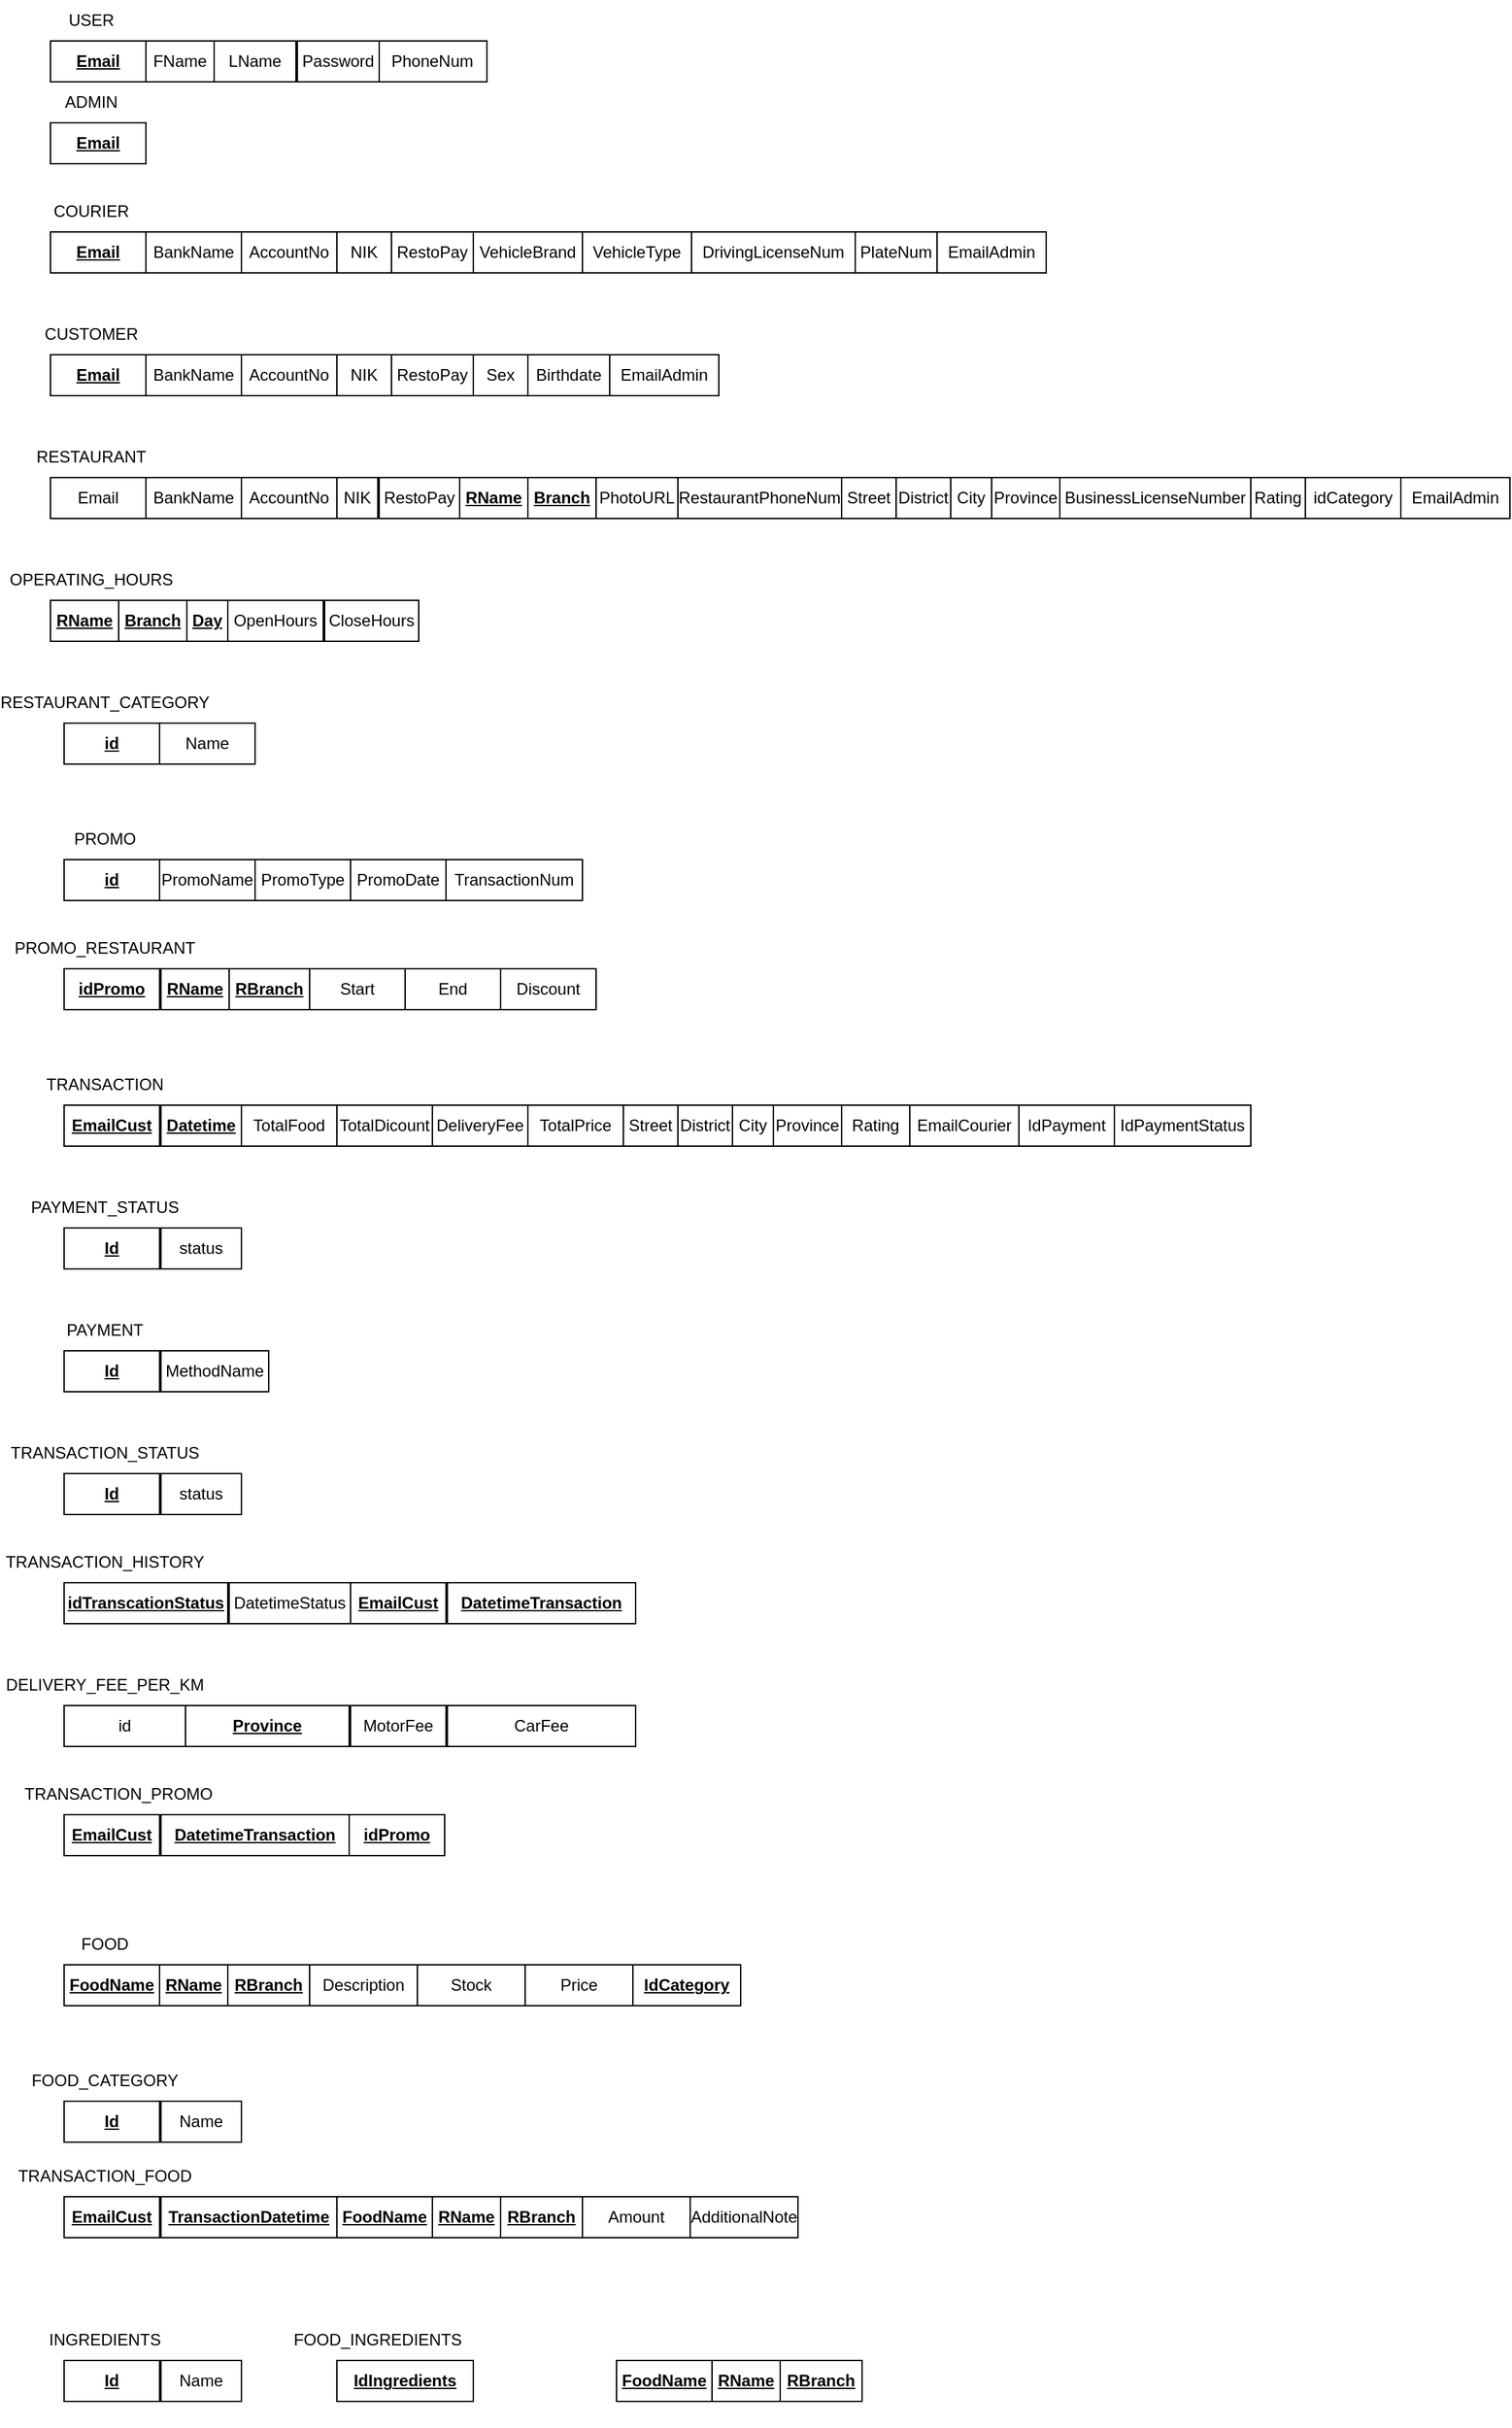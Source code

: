 <mxfile version="20.3.0" type="device" pages="2"><diagram id="fR8o4XYH-D7mnPErcJri" name="Page-1"><mxGraphModel dx="1278" dy="2843" grid="1" gridSize="10" guides="1" tooltips="1" connect="1" arrows="1" fold="1" page="1" pageScale="1" pageWidth="850" pageHeight="1100" math="0" shadow="0"><root><mxCell id="0"/><mxCell id="1" parent="0"/><mxCell id="c6iAEyb3c-St0G-77tb2-1" value="Email" style="rounded=0;whiteSpace=wrap;html=1;fontStyle=5" parent="1" vertex="1"><mxGeometry x="40" y="-1100" width="70" height="30" as="geometry"/></mxCell><mxCell id="c6iAEyb3c-St0G-77tb2-2" value="FName" style="rounded=0;whiteSpace=wrap;html=1;" parent="1" vertex="1"><mxGeometry x="110" y="-1100" width="50" height="30" as="geometry"/></mxCell><mxCell id="c6iAEyb3c-St0G-77tb2-3" value="LName" style="rounded=0;whiteSpace=wrap;html=1;" parent="1" vertex="1"><mxGeometry x="160" y="-1100" width="60" height="30" as="geometry"/></mxCell><mxCell id="c6iAEyb3c-St0G-77tb2-4" value="PhoneNum" style="rounded=0;whiteSpace=wrap;html=1;" parent="1" vertex="1"><mxGeometry x="280" y="-1100" width="80" height="30" as="geometry"/></mxCell><mxCell id="c6iAEyb3c-St0G-77tb2-6" value="USER" style="text;html=1;strokeColor=none;fillColor=none;align=center;verticalAlign=middle;whiteSpace=wrap;rounded=0;dashed=1;" parent="1" vertex="1"><mxGeometry x="40" y="-1130" width="60" height="30" as="geometry"/></mxCell><mxCell id="c6iAEyb3c-St0G-77tb2-7" value="Password" style="rounded=0;whiteSpace=wrap;html=1;" parent="1" vertex="1"><mxGeometry x="221" y="-1100" width="60" height="30" as="geometry"/></mxCell><mxCell id="c6iAEyb3c-St0G-77tb2-8" value="Email" style="rounded=0;whiteSpace=wrap;html=1;fontStyle=5" parent="1" vertex="1"><mxGeometry x="40" y="-1040" width="70" height="30" as="geometry"/></mxCell><mxCell id="c6iAEyb3c-St0G-77tb2-9" value="ADMIN" style="text;html=1;strokeColor=none;fillColor=none;align=center;verticalAlign=middle;whiteSpace=wrap;rounded=0;dashed=1;" parent="1" vertex="1"><mxGeometry x="40" y="-1070" width="60" height="30" as="geometry"/></mxCell><mxCell id="c6iAEyb3c-St0G-77tb2-11" value="Email" style="rounded=0;whiteSpace=wrap;html=1;fontStyle=5" parent="1" vertex="1"><mxGeometry x="40" y="-960" width="70" height="30" as="geometry"/></mxCell><mxCell id="c6iAEyb3c-St0G-77tb2-12" value="COURIER" style="text;html=1;strokeColor=none;fillColor=none;align=center;verticalAlign=middle;whiteSpace=wrap;rounded=0;dashed=1;" parent="1" vertex="1"><mxGeometry x="40" y="-990" width="60" height="30" as="geometry"/></mxCell><mxCell id="c6iAEyb3c-St0G-77tb2-15" value="VehicleBrand" style="rounded=0;whiteSpace=wrap;html=1;" parent="1" vertex="1"><mxGeometry x="350" y="-960" width="80" height="30" as="geometry"/></mxCell><mxCell id="c6iAEyb3c-St0G-77tb2-16" value="DrivingLicenseNum" style="rounded=0;whiteSpace=wrap;html=1;" parent="1" vertex="1"><mxGeometry x="510" y="-960" width="120" height="30" as="geometry"/></mxCell><mxCell id="c6iAEyb3c-St0G-77tb2-18" value="PlateNum" style="rounded=0;whiteSpace=wrap;html=1;" parent="1" vertex="1"><mxGeometry x="630" y="-960" width="60" height="30" as="geometry"/></mxCell><mxCell id="c6iAEyb3c-St0G-77tb2-19" value="VehicleType" style="rounded=0;whiteSpace=wrap;html=1;" parent="1" vertex="1"><mxGeometry x="430" y="-960" width="80" height="30" as="geometry"/></mxCell><mxCell id="c6iAEyb3c-St0G-77tb2-20" value="BankName" style="rounded=0;whiteSpace=wrap;html=1;" parent="1" vertex="1"><mxGeometry x="110" y="-960" width="70" height="30" as="geometry"/></mxCell><mxCell id="c6iAEyb3c-St0G-77tb2-21" value="NIK" style="rounded=0;whiteSpace=wrap;html=1;" parent="1" vertex="1"><mxGeometry x="250" y="-960" width="40" height="30" as="geometry"/></mxCell><mxCell id="c6iAEyb3c-St0G-77tb2-23" value="AccountNo" style="rounded=0;whiteSpace=wrap;html=1;" parent="1" vertex="1"><mxGeometry x="180" y="-960" width="70" height="30" as="geometry"/></mxCell><mxCell id="c6iAEyb3c-St0G-77tb2-24" value="Email" style="rounded=0;whiteSpace=wrap;html=1;fontStyle=5" parent="1" vertex="1"><mxGeometry x="40" y="-870" width="70" height="30" as="geometry"/></mxCell><mxCell id="c6iAEyb3c-St0G-77tb2-25" value="CUSTOMER" style="text;html=1;strokeColor=none;fillColor=none;align=center;verticalAlign=middle;whiteSpace=wrap;rounded=0;dashed=1;" parent="1" vertex="1"><mxGeometry x="40" y="-900" width="60" height="30" as="geometry"/></mxCell><mxCell id="c6iAEyb3c-St0G-77tb2-26" value="BankName" style="rounded=0;whiteSpace=wrap;html=1;" parent="1" vertex="1"><mxGeometry x="110" y="-870" width="70" height="30" as="geometry"/></mxCell><mxCell id="c6iAEyb3c-St0G-77tb2-27" value="NIK" style="rounded=0;whiteSpace=wrap;html=1;" parent="1" vertex="1"><mxGeometry x="250" y="-870" width="40" height="30" as="geometry"/></mxCell><mxCell id="c6iAEyb3c-St0G-77tb2-28" value="AccountNo" style="rounded=0;whiteSpace=wrap;html=1;" parent="1" vertex="1"><mxGeometry x="180" y="-870" width="70" height="30" as="geometry"/></mxCell><mxCell id="c6iAEyb3c-St0G-77tb2-30" value="RestoPay" style="rounded=0;whiteSpace=wrap;html=1;" parent="1" vertex="1"><mxGeometry x="290" y="-960" width="60" height="30" as="geometry"/></mxCell><mxCell id="c6iAEyb3c-St0G-77tb2-31" value="RestoPay" style="rounded=0;whiteSpace=wrap;html=1;" parent="1" vertex="1"><mxGeometry x="290" y="-870" width="60" height="30" as="geometry"/></mxCell><mxCell id="c6iAEyb3c-St0G-77tb2-32" value="Sex" style="rounded=0;whiteSpace=wrap;html=1;" parent="1" vertex="1"><mxGeometry x="350" y="-870" width="40" height="30" as="geometry"/></mxCell><mxCell id="c6iAEyb3c-St0G-77tb2-33" value="Birthdate" style="rounded=0;whiteSpace=wrap;html=1;" parent="1" vertex="1"><mxGeometry x="390" y="-870" width="60" height="30" as="geometry"/></mxCell><mxCell id="c6iAEyb3c-St0G-77tb2-37" value="RESTAURANT" style="text;html=1;strokeColor=none;fillColor=none;align=center;verticalAlign=middle;whiteSpace=wrap;rounded=0;dashed=1;" parent="1" vertex="1"><mxGeometry x="40" y="-810" width="60" height="30" as="geometry"/></mxCell><mxCell id="c6iAEyb3c-St0G-77tb2-38" value="BankName" style="rounded=0;whiteSpace=wrap;html=1;" parent="1" vertex="1"><mxGeometry x="110" y="-780" width="70" height="30" as="geometry"/></mxCell><mxCell id="c6iAEyb3c-St0G-77tb2-39" value="NIK" style="rounded=0;whiteSpace=wrap;html=1;" parent="1" vertex="1"><mxGeometry x="250" y="-780" width="30" height="30" as="geometry"/></mxCell><mxCell id="c6iAEyb3c-St0G-77tb2-40" value="AccountNo" style="rounded=0;whiteSpace=wrap;html=1;" parent="1" vertex="1"><mxGeometry x="180" y="-780" width="70" height="30" as="geometry"/></mxCell><mxCell id="c6iAEyb3c-St0G-77tb2-41" value="RestoPay" style="rounded=0;whiteSpace=wrap;html=1;" parent="1" vertex="1"><mxGeometry x="281" y="-780" width="59" height="30" as="geometry"/></mxCell><mxCell id="c6iAEyb3c-St0G-77tb2-43" value="&lt;b&gt;&lt;u&gt;RName&lt;/u&gt;&lt;/b&gt;" style="rounded=0;whiteSpace=wrap;html=1;" parent="1" vertex="1"><mxGeometry x="340" y="-780" width="50" height="30" as="geometry"/></mxCell><mxCell id="c6iAEyb3c-St0G-77tb2-44" value="PhotoURL" style="rounded=0;whiteSpace=wrap;html=1;" parent="1" vertex="1"><mxGeometry x="440" y="-780" width="60" height="30" as="geometry"/></mxCell><mxCell id="c6iAEyb3c-St0G-77tb2-45" value="&lt;b&gt;&lt;u&gt;Branch&lt;/u&gt;&lt;/b&gt;" style="rounded=0;whiteSpace=wrap;html=1;" parent="1" vertex="1"><mxGeometry x="390" y="-780" width="50" height="30" as="geometry"/></mxCell><mxCell id="c6iAEyb3c-St0G-77tb2-46" value="RestaurantPhoneNum" style="rounded=0;whiteSpace=wrap;html=1;" parent="1" vertex="1"><mxGeometry x="500" y="-780" width="120" height="30" as="geometry"/></mxCell><mxCell id="c6iAEyb3c-St0G-77tb2-50" value="Email" style="rounded=0;whiteSpace=wrap;html=1;" parent="1" vertex="1"><mxGeometry x="40" y="-780" width="70" height="30" as="geometry"/></mxCell><mxCell id="c6iAEyb3c-St0G-77tb2-52" value="Street" style="rounded=0;whiteSpace=wrap;html=1;" parent="1" vertex="1"><mxGeometry x="620" y="-780" width="40" height="30" as="geometry"/></mxCell><mxCell id="c6iAEyb3c-St0G-77tb2-53" value="City" style="rounded=0;whiteSpace=wrap;html=1;" parent="1" vertex="1"><mxGeometry x="700" y="-780" width="30" height="30" as="geometry"/></mxCell><mxCell id="c6iAEyb3c-St0G-77tb2-54" value="Province" style="rounded=0;whiteSpace=wrap;html=1;" parent="1" vertex="1"><mxGeometry x="730" y="-780" width="50" height="30" as="geometry"/></mxCell><mxCell id="c6iAEyb3c-St0G-77tb2-55" value="District" style="rounded=0;whiteSpace=wrap;html=1;" parent="1" vertex="1"><mxGeometry x="660" y="-780" width="40" height="30" as="geometry"/></mxCell><mxCell id="c6iAEyb3c-St0G-77tb2-56" value="BusinessLicenseNumber" style="rounded=0;whiteSpace=wrap;html=1;" parent="1" vertex="1"><mxGeometry x="780" y="-780" width="140" height="30" as="geometry"/></mxCell><mxCell id="c6iAEyb3c-St0G-77tb2-57" value="Rating" style="rounded=0;whiteSpace=wrap;html=1;" parent="1" vertex="1"><mxGeometry x="920" y="-780" width="40" height="30" as="geometry"/></mxCell><mxCell id="c6iAEyb3c-St0G-77tb2-59" value="OPERATING_HOURS" style="text;html=1;strokeColor=none;fillColor=none;align=center;verticalAlign=middle;whiteSpace=wrap;rounded=0;dashed=1;" parent="1" vertex="1"><mxGeometry x="40" y="-720" width="60" height="30" as="geometry"/></mxCell><mxCell id="c6iAEyb3c-St0G-77tb2-61" value="OpenHours" style="rounded=0;whiteSpace=wrap;html=1;" parent="1" vertex="1"><mxGeometry x="170" y="-690" width="70" height="30" as="geometry"/></mxCell><mxCell id="c6iAEyb3c-St0G-77tb2-62" value="&lt;u&gt;&lt;b&gt;Day&lt;/b&gt;&lt;/u&gt;" style="rounded=0;whiteSpace=wrap;html=1;" parent="1" vertex="1"><mxGeometry x="140" y="-690" width="30" height="30" as="geometry"/></mxCell><mxCell id="c6iAEyb3c-St0G-77tb2-63" value="CloseHours" style="rounded=0;whiteSpace=wrap;html=1;" parent="1" vertex="1"><mxGeometry x="241" y="-690" width="69" height="30" as="geometry"/></mxCell><mxCell id="c6iAEyb3c-St0G-77tb2-65" value="&lt;b&gt;&lt;u&gt;RName&lt;/u&gt;&lt;/b&gt;" style="rounded=0;whiteSpace=wrap;html=1;" parent="1" vertex="1"><mxGeometry x="40" y="-690" width="50" height="30" as="geometry"/></mxCell><mxCell id="c6iAEyb3c-St0G-77tb2-66" value="&lt;b&gt;&lt;u&gt;Branch&lt;/u&gt;&lt;/b&gt;" style="rounded=0;whiteSpace=wrap;html=1;" parent="1" vertex="1"><mxGeometry x="90" y="-690" width="50" height="30" as="geometry"/></mxCell><mxCell id="c6iAEyb3c-St0G-77tb2-69" value="EmailAdmin" style="rounded=0;whiteSpace=wrap;html=1;" parent="1" vertex="1"><mxGeometry x="690" y="-960" width="80" height="30" as="geometry"/></mxCell><mxCell id="c6iAEyb3c-St0G-77tb2-73" value="EmailAdmin" style="rounded=0;whiteSpace=wrap;html=1;" parent="1" vertex="1"><mxGeometry x="450" y="-870" width="80" height="30" as="geometry"/></mxCell><mxCell id="c6iAEyb3c-St0G-77tb2-75" value="EmailAdmin" style="rounded=0;whiteSpace=wrap;html=1;" parent="1" vertex="1"><mxGeometry x="1030" y="-780" width="80" height="30" as="geometry"/></mxCell><mxCell id="c6iAEyb3c-St0G-77tb2-77" value="RESTAURANT_CATEGORY" style="text;html=1;strokeColor=none;fillColor=none;align=center;verticalAlign=middle;whiteSpace=wrap;rounded=0;dashed=1;" parent="1" vertex="1"><mxGeometry x="50" y="-630" width="60" height="30" as="geometry"/></mxCell><mxCell id="c6iAEyb3c-St0G-77tb2-78" value="Name" style="rounded=0;whiteSpace=wrap;html=1;" parent="1" vertex="1"><mxGeometry x="120" y="-600" width="70" height="30" as="geometry"/></mxCell><mxCell id="c6iAEyb3c-St0G-77tb2-80" value="&lt;u&gt;&lt;b&gt;id&lt;/b&gt;&lt;/u&gt;" style="rounded=0;whiteSpace=wrap;html=1;" parent="1" vertex="1"><mxGeometry x="50" y="-600" width="70" height="30" as="geometry"/></mxCell><mxCell id="c6iAEyb3c-St0G-77tb2-81" value="idCategory" style="rounded=0;whiteSpace=wrap;html=1;" parent="1" vertex="1"><mxGeometry x="960" y="-780" width="70" height="30" as="geometry"/></mxCell><mxCell id="c6iAEyb3c-St0G-77tb2-82" style="edgeStyle=orthogonalEdgeStyle;rounded=0;orthogonalLoop=1;jettySize=auto;html=1;exitX=0.5;exitY=1;exitDx=0;exitDy=0;" parent="1" source="c6iAEyb3c-St0G-77tb2-80" target="c6iAEyb3c-St0G-77tb2-80" edge="1"><mxGeometry relative="1" as="geometry"/></mxCell><mxCell id="c6iAEyb3c-St0G-77tb2-84" value="PROMO" style="text;html=1;strokeColor=none;fillColor=none;align=center;verticalAlign=middle;whiteSpace=wrap;rounded=0;dashed=1;" parent="1" vertex="1"><mxGeometry x="50" y="-530" width="60" height="30" as="geometry"/></mxCell><mxCell id="c6iAEyb3c-St0G-77tb2-85" value="PromoName" style="rounded=0;whiteSpace=wrap;html=1;" parent="1" vertex="1"><mxGeometry x="120" y="-500" width="70" height="30" as="geometry"/></mxCell><mxCell id="c6iAEyb3c-St0G-77tb2-86" value="&lt;u&gt;&lt;b&gt;id&lt;/b&gt;&lt;/u&gt;" style="rounded=0;whiteSpace=wrap;html=1;" parent="1" vertex="1"><mxGeometry x="50" y="-500" width="70" height="30" as="geometry"/></mxCell><mxCell id="c6iAEyb3c-St0G-77tb2-87" style="edgeStyle=orthogonalEdgeStyle;rounded=0;orthogonalLoop=1;jettySize=auto;html=1;exitX=0.5;exitY=1;exitDx=0;exitDy=0;" parent="1" source="c6iAEyb3c-St0G-77tb2-86" target="c6iAEyb3c-St0G-77tb2-86" edge="1"><mxGeometry relative="1" as="geometry"/></mxCell><mxCell id="c6iAEyb3c-St0G-77tb2-89" value="PromoType" style="rounded=0;whiteSpace=wrap;html=1;" parent="1" vertex="1"><mxGeometry x="190" y="-500" width="70" height="30" as="geometry"/></mxCell><mxCell id="c6iAEyb3c-St0G-77tb2-90" value="PromoDate" style="rounded=0;whiteSpace=wrap;html=1;" parent="1" vertex="1"><mxGeometry x="260" y="-500" width="70" height="30" as="geometry"/></mxCell><mxCell id="c6iAEyb3c-St0G-77tb2-91" value="TransactionNum" style="rounded=0;whiteSpace=wrap;html=1;" parent="1" vertex="1"><mxGeometry x="330" y="-500" width="100" height="30" as="geometry"/></mxCell><mxCell id="c6iAEyb3c-St0G-77tb2-92" value="Start" style="rounded=0;whiteSpace=wrap;html=1;" parent="1" vertex="1"><mxGeometry x="230" y="-420" width="70" height="30" as="geometry"/></mxCell><mxCell id="c6iAEyb3c-St0G-77tb2-93" value="&lt;u&gt;&lt;b&gt;idPromo&lt;/b&gt;&lt;/u&gt;" style="rounded=0;whiteSpace=wrap;html=1;" parent="1" vertex="1"><mxGeometry x="50" y="-420" width="70" height="30" as="geometry"/></mxCell><mxCell id="c6iAEyb3c-St0G-77tb2-94" style="edgeStyle=orthogonalEdgeStyle;rounded=0;orthogonalLoop=1;jettySize=auto;html=1;exitX=0.5;exitY=1;exitDx=0;exitDy=0;" parent="1" edge="1"><mxGeometry relative="1" as="geometry"><mxPoint x="116" y="-450" as="sourcePoint"/><mxPoint x="116" y="-450" as="targetPoint"/></mxGeometry></mxCell><mxCell id="c6iAEyb3c-St0G-77tb2-95" value="End" style="rounded=0;whiteSpace=wrap;html=1;" parent="1" vertex="1"><mxGeometry x="300" y="-420" width="70" height="30" as="geometry"/></mxCell><mxCell id="c6iAEyb3c-St0G-77tb2-96" value="Discount" style="rounded=0;whiteSpace=wrap;html=1;" parent="1" vertex="1"><mxGeometry x="370" y="-420" width="70" height="30" as="geometry"/></mxCell><mxCell id="c6iAEyb3c-St0G-77tb2-98" value="PROMO_RESTAURANT" style="text;html=1;strokeColor=none;fillColor=none;align=center;verticalAlign=middle;whiteSpace=wrap;rounded=0;dashed=1;" parent="1" vertex="1"><mxGeometry x="50" y="-450" width="60" height="30" as="geometry"/></mxCell><mxCell id="c6iAEyb3c-St0G-77tb2-99" value="&lt;b&gt;&lt;u&gt;RName&lt;/u&gt;&lt;/b&gt;" style="rounded=0;whiteSpace=wrap;html=1;" parent="1" vertex="1"><mxGeometry x="121" y="-420" width="50" height="30" as="geometry"/></mxCell><mxCell id="c6iAEyb3c-St0G-77tb2-100" value="&lt;b&gt;&lt;u&gt;RBranch&lt;/u&gt;&lt;/b&gt;" style="rounded=0;whiteSpace=wrap;html=1;" parent="1" vertex="1"><mxGeometry x="171" y="-420" width="59" height="30" as="geometry"/></mxCell><mxCell id="c6iAEyb3c-St0G-77tb2-106" value="TotalDicount" style="rounded=0;whiteSpace=wrap;html=1;" parent="1" vertex="1"><mxGeometry x="250" y="-320" width="70" height="30" as="geometry"/></mxCell><mxCell id="c6iAEyb3c-St0G-77tb2-107" value="&lt;u&gt;&lt;b&gt;EmailCust&lt;/b&gt;&lt;/u&gt;" style="rounded=0;whiteSpace=wrap;html=1;" parent="1" vertex="1"><mxGeometry x="50" y="-320" width="70" height="30" as="geometry"/></mxCell><mxCell id="c6iAEyb3c-St0G-77tb2-108" style="edgeStyle=orthogonalEdgeStyle;rounded=0;orthogonalLoop=1;jettySize=auto;html=1;exitX=0.5;exitY=1;exitDx=0;exitDy=0;" parent="1" edge="1"><mxGeometry relative="1" as="geometry"><mxPoint x="116" y="-350" as="sourcePoint"/><mxPoint x="116" y="-350" as="targetPoint"/></mxGeometry></mxCell><mxCell id="c6iAEyb3c-St0G-77tb2-109" value="DeliveryFee" style="rounded=0;whiteSpace=wrap;html=1;" parent="1" vertex="1"><mxGeometry x="320" y="-320" width="70" height="30" as="geometry"/></mxCell><mxCell id="c6iAEyb3c-St0G-77tb2-110" value="TotalPrice" style="rounded=0;whiteSpace=wrap;html=1;" parent="1" vertex="1"><mxGeometry x="390" y="-320" width="70" height="30" as="geometry"/></mxCell><mxCell id="c6iAEyb3c-St0G-77tb2-111" value="TRANSACTION" style="text;html=1;strokeColor=none;fillColor=none;align=center;verticalAlign=middle;whiteSpace=wrap;rounded=0;dashed=1;" parent="1" vertex="1"><mxGeometry x="50" y="-350" width="60" height="30" as="geometry"/></mxCell><mxCell id="c6iAEyb3c-St0G-77tb2-112" value="&lt;b&gt;&lt;u&gt;Datetime&lt;/u&gt;&lt;/b&gt;" style="rounded=0;whiteSpace=wrap;html=1;" parent="1" vertex="1"><mxGeometry x="121" y="-320" width="59" height="30" as="geometry"/></mxCell><mxCell id="c6iAEyb3c-St0G-77tb2-113" value="TotalFood" style="rounded=0;whiteSpace=wrap;html=1;" parent="1" vertex="1"><mxGeometry x="180" y="-320" width="70" height="30" as="geometry"/></mxCell><mxCell id="c6iAEyb3c-St0G-77tb2-114" value="Rating" style="rounded=0;whiteSpace=wrap;html=1;" parent="1" vertex="1"><mxGeometry x="620" y="-320" width="50" height="30" as="geometry"/></mxCell><mxCell id="c6iAEyb3c-St0G-77tb2-115" value="Street" style="rounded=0;whiteSpace=wrap;html=1;" parent="1" vertex="1"><mxGeometry x="460" y="-320" width="40" height="30" as="geometry"/></mxCell><mxCell id="c6iAEyb3c-St0G-77tb2-116" value="City" style="rounded=0;whiteSpace=wrap;html=1;" parent="1" vertex="1"><mxGeometry x="540" y="-320" width="30" height="30" as="geometry"/></mxCell><mxCell id="c6iAEyb3c-St0G-77tb2-117" value="Province" style="rounded=0;whiteSpace=wrap;html=1;" parent="1" vertex="1"><mxGeometry x="570" y="-320" width="50" height="30" as="geometry"/></mxCell><mxCell id="c6iAEyb3c-St0G-77tb2-118" value="District" style="rounded=0;whiteSpace=wrap;html=1;" parent="1" vertex="1"><mxGeometry x="500" y="-320" width="40" height="30" as="geometry"/></mxCell><mxCell id="c6iAEyb3c-St0G-77tb2-121" value="EmailCourier" style="rounded=0;whiteSpace=wrap;html=1;" parent="1" vertex="1"><mxGeometry x="670" y="-320" width="80" height="30" as="geometry"/></mxCell><mxCell id="c6iAEyb3c-St0G-77tb2-126" value="&lt;u&gt;&lt;b&gt;Id&lt;/b&gt;&lt;/u&gt;" style="rounded=0;whiteSpace=wrap;html=1;" parent="1" vertex="1"><mxGeometry x="50" y="-230" width="70" height="30" as="geometry"/></mxCell><mxCell id="c6iAEyb3c-St0G-77tb2-127" style="edgeStyle=orthogonalEdgeStyle;rounded=0;orthogonalLoop=1;jettySize=auto;html=1;exitX=0.5;exitY=1;exitDx=0;exitDy=0;" parent="1" edge="1"><mxGeometry relative="1" as="geometry"><mxPoint x="116" y="-260" as="sourcePoint"/><mxPoint x="116" y="-260" as="targetPoint"/></mxGeometry></mxCell><mxCell id="c6iAEyb3c-St0G-77tb2-128" value="PAYMENT_STATUS" style="text;html=1;strokeColor=none;fillColor=none;align=center;verticalAlign=middle;whiteSpace=wrap;rounded=0;dashed=1;" parent="1" vertex="1"><mxGeometry x="50" y="-260" width="60" height="30" as="geometry"/></mxCell><mxCell id="c6iAEyb3c-St0G-77tb2-129" value="status" style="rounded=0;whiteSpace=wrap;html=1;" parent="1" vertex="1"><mxGeometry x="121" y="-230" width="59" height="30" as="geometry"/></mxCell><mxCell id="c6iAEyb3c-St0G-77tb2-130" value="IdPayment" style="rounded=0;whiteSpace=wrap;html=1;" parent="1" vertex="1"><mxGeometry x="750" y="-320" width="70" height="30" as="geometry"/></mxCell><mxCell id="c6iAEyb3c-St0G-77tb2-132" value="&lt;u&gt;&lt;b&gt;Id&lt;/b&gt;&lt;/u&gt;" style="rounded=0;whiteSpace=wrap;html=1;" parent="1" vertex="1"><mxGeometry x="50" y="-140" width="70" height="30" as="geometry"/></mxCell><mxCell id="c6iAEyb3c-St0G-77tb2-133" style="edgeStyle=orthogonalEdgeStyle;rounded=0;orthogonalLoop=1;jettySize=auto;html=1;exitX=0.5;exitY=1;exitDx=0;exitDy=0;" parent="1" edge="1"><mxGeometry relative="1" as="geometry"><mxPoint x="116" y="-170" as="sourcePoint"/><mxPoint x="116" y="-170" as="targetPoint"/></mxGeometry></mxCell><mxCell id="c6iAEyb3c-St0G-77tb2-134" value="PAYMENT" style="text;html=1;strokeColor=none;fillColor=none;align=center;verticalAlign=middle;whiteSpace=wrap;rounded=0;dashed=1;" parent="1" vertex="1"><mxGeometry x="50" y="-170" width="60" height="30" as="geometry"/></mxCell><mxCell id="c6iAEyb3c-St0G-77tb2-135" value="MethodName" style="rounded=0;whiteSpace=wrap;html=1;" parent="1" vertex="1"><mxGeometry x="121" y="-140" width="79" height="30" as="geometry"/></mxCell><mxCell id="c6iAEyb3c-St0G-77tb2-136" value="IdPaymentStatus" style="rounded=0;whiteSpace=wrap;html=1;" parent="1" vertex="1"><mxGeometry x="820" y="-320" width="100" height="30" as="geometry"/></mxCell><mxCell id="c6iAEyb3c-St0G-77tb2-138" value="&lt;u&gt;&lt;b&gt;Id&lt;/b&gt;&lt;/u&gt;" style="rounded=0;whiteSpace=wrap;html=1;" parent="1" vertex="1"><mxGeometry x="50" y="-50" width="70" height="30" as="geometry"/></mxCell><mxCell id="c6iAEyb3c-St0G-77tb2-139" style="edgeStyle=orthogonalEdgeStyle;rounded=0;orthogonalLoop=1;jettySize=auto;html=1;exitX=0.5;exitY=1;exitDx=0;exitDy=0;" parent="1" edge="1"><mxGeometry relative="1" as="geometry"><mxPoint x="116" y="-80" as="sourcePoint"/><mxPoint x="116" y="-80" as="targetPoint"/></mxGeometry></mxCell><mxCell id="c6iAEyb3c-St0G-77tb2-140" value="TRANSACTION_STATUS" style="text;html=1;strokeColor=none;fillColor=none;align=center;verticalAlign=middle;whiteSpace=wrap;rounded=0;dashed=1;" parent="1" vertex="1"><mxGeometry x="50" y="-80" width="60" height="30" as="geometry"/></mxCell><mxCell id="c6iAEyb3c-St0G-77tb2-141" value="status" style="rounded=0;whiteSpace=wrap;html=1;" parent="1" vertex="1"><mxGeometry x="121" y="-50" width="59" height="30" as="geometry"/></mxCell><mxCell id="c6iAEyb3c-St0G-77tb2-144" value="&lt;u&gt;&lt;b&gt;idTranscationStatus&lt;/b&gt;&lt;/u&gt;" style="rounded=0;whiteSpace=wrap;html=1;" parent="1" vertex="1"><mxGeometry x="50" y="30" width="120" height="30" as="geometry"/></mxCell><mxCell id="c6iAEyb3c-St0G-77tb2-145" style="edgeStyle=orthogonalEdgeStyle;rounded=0;orthogonalLoop=1;jettySize=auto;html=1;exitX=0.5;exitY=1;exitDx=0;exitDy=0;" parent="1" edge="1"><mxGeometry relative="1" as="geometry"><mxPoint x="266" y="80" as="sourcePoint"/><mxPoint x="266" y="80" as="targetPoint"/></mxGeometry></mxCell><mxCell id="c6iAEyb3c-St0G-77tb2-146" value="TRANSACTION_HISTORY" style="text;html=1;strokeColor=none;fillColor=none;align=center;verticalAlign=middle;whiteSpace=wrap;rounded=0;dashed=1;" parent="1" vertex="1"><mxGeometry x="50" width="60" height="30" as="geometry"/></mxCell><mxCell id="c6iAEyb3c-St0G-77tb2-147" value="DatetimeStatus" style="rounded=0;whiteSpace=wrap;html=1;" parent="1" vertex="1"><mxGeometry x="171" y="30" width="89" height="30" as="geometry"/></mxCell><mxCell id="c6iAEyb3c-St0G-77tb2-151" value="&lt;u&gt;&lt;b&gt;EmailCust&lt;/b&gt;&lt;/u&gt;" style="rounded=0;whiteSpace=wrap;html=1;" parent="1" vertex="1"><mxGeometry x="260" y="30" width="70" height="30" as="geometry"/></mxCell><mxCell id="c6iAEyb3c-St0G-77tb2-152" value="&lt;b&gt;&lt;u&gt;DatetimeTransaction&lt;/u&gt;&lt;/b&gt;" style="rounded=0;whiteSpace=wrap;html=1;" parent="1" vertex="1"><mxGeometry x="331" y="30" width="138" height="30" as="geometry"/></mxCell><mxCell id="c6iAEyb3c-St0G-77tb2-155" value="&lt;b&gt;&lt;u&gt;Province&lt;/u&gt;&lt;/b&gt;" style="rounded=0;whiteSpace=wrap;html=1;" parent="1" vertex="1"><mxGeometry x="139" y="120" width="120" height="30" as="geometry"/></mxCell><mxCell id="c6iAEyb3c-St0G-77tb2-156" value="DELIVERY_FEE_PER_KM" style="text;html=1;strokeColor=none;fillColor=none;align=center;verticalAlign=middle;whiteSpace=wrap;rounded=0;dashed=1;" parent="1" vertex="1"><mxGeometry x="50" y="90" width="60" height="30" as="geometry"/></mxCell><mxCell id="c6iAEyb3c-St0G-77tb2-157" value="id" style="rounded=0;whiteSpace=wrap;html=1;" parent="1" vertex="1"><mxGeometry x="50" y="120" width="89" height="30" as="geometry"/></mxCell><mxCell id="c6iAEyb3c-St0G-77tb2-158" value="MotorFee" style="rounded=0;whiteSpace=wrap;html=1;" parent="1" vertex="1"><mxGeometry x="260" y="120" width="70" height="30" as="geometry"/></mxCell><mxCell id="c6iAEyb3c-St0G-77tb2-159" value="CarFee" style="rounded=0;whiteSpace=wrap;html=1;" parent="1" vertex="1"><mxGeometry x="331" y="120" width="138" height="30" as="geometry"/></mxCell><mxCell id="c6iAEyb3c-St0G-77tb2-162" style="edgeStyle=orthogonalEdgeStyle;rounded=0;orthogonalLoop=1;jettySize=auto;html=1;exitX=0.5;exitY=1;exitDx=0;exitDy=0;" parent="1" edge="1"><mxGeometry relative="1" as="geometry"><mxPoint x="126" y="170" as="sourcePoint"/><mxPoint x="126" y="170" as="targetPoint"/></mxGeometry></mxCell><mxCell id="c6iAEyb3c-St0G-77tb2-163" value="TRANSACTION_PROMO" style="text;html=1;strokeColor=none;fillColor=none;align=center;verticalAlign=middle;whiteSpace=wrap;rounded=0;dashed=1;" parent="1" vertex="1"><mxGeometry x="60" y="170" width="60" height="30" as="geometry"/></mxCell><mxCell id="c6iAEyb3c-St0G-77tb2-165" style="edgeStyle=orthogonalEdgeStyle;rounded=0;orthogonalLoop=1;jettySize=auto;html=1;exitX=0.5;exitY=1;exitDx=0;exitDy=0;" parent="1" edge="1"><mxGeometry relative="1" as="geometry"><mxPoint x="56" y="250" as="sourcePoint"/><mxPoint x="56" y="250" as="targetPoint"/></mxGeometry></mxCell><mxCell id="c6iAEyb3c-St0G-77tb2-166" value="&lt;u&gt;&lt;b&gt;EmailCust&lt;/b&gt;&lt;/u&gt;" style="rounded=0;whiteSpace=wrap;html=1;" parent="1" vertex="1"><mxGeometry x="50" y="200" width="70" height="30" as="geometry"/></mxCell><mxCell id="c6iAEyb3c-St0G-77tb2-167" value="&lt;b&gt;&lt;u&gt;DatetimeTransaction&lt;/u&gt;&lt;/b&gt;" style="rounded=0;whiteSpace=wrap;html=1;" parent="1" vertex="1"><mxGeometry x="121" y="200" width="138" height="30" as="geometry"/></mxCell><mxCell id="c6iAEyb3c-St0G-77tb2-168" value="&lt;u&gt;&lt;b&gt;idPromo&lt;/b&gt;&lt;/u&gt;" style="rounded=0;whiteSpace=wrap;html=1;" parent="1" vertex="1"><mxGeometry x="259" y="200" width="70" height="30" as="geometry"/></mxCell><mxCell id="c6iAEyb3c-St0G-77tb2-174" value="&lt;u&gt;&lt;b&gt;FoodName&lt;/b&gt;&lt;/u&gt;" style="rounded=0;whiteSpace=wrap;html=1;" parent="1" vertex="1"><mxGeometry x="50" y="310" width="70" height="30" as="geometry"/></mxCell><mxCell id="c6iAEyb3c-St0G-77tb2-175" style="edgeStyle=orthogonalEdgeStyle;rounded=0;orthogonalLoop=1;jettySize=auto;html=1;exitX=0.5;exitY=1;exitDx=0;exitDy=0;" parent="1" edge="1"><mxGeometry relative="1" as="geometry"><mxPoint x="116" y="280" as="sourcePoint"/><mxPoint x="116" y="280" as="targetPoint"/></mxGeometry></mxCell><mxCell id="c6iAEyb3c-St0G-77tb2-176" value="FOOD" style="text;html=1;strokeColor=none;fillColor=none;align=center;verticalAlign=middle;whiteSpace=wrap;rounded=0;dashed=1;" parent="1" vertex="1"><mxGeometry x="50" y="280" width="60" height="30" as="geometry"/></mxCell><mxCell id="c6iAEyb3c-St0G-77tb2-177" value="Description" style="rounded=0;whiteSpace=wrap;html=1;" parent="1" vertex="1"><mxGeometry x="230" y="310" width="79" height="30" as="geometry"/></mxCell><mxCell id="c6iAEyb3c-St0G-77tb2-178" value="Stock" style="rounded=0;whiteSpace=wrap;html=1;" parent="1" vertex="1"><mxGeometry x="309" y="310" width="79" height="30" as="geometry"/></mxCell><mxCell id="c6iAEyb3c-St0G-77tb2-179" value="Price" style="rounded=0;whiteSpace=wrap;html=1;" parent="1" vertex="1"><mxGeometry x="388" y="310" width="79" height="30" as="geometry"/></mxCell><mxCell id="c6iAEyb3c-St0G-77tb2-182" value="&lt;b&gt;&lt;u&gt;RName&lt;/u&gt;&lt;/b&gt;" style="rounded=0;whiteSpace=wrap;html=1;" parent="1" vertex="1"><mxGeometry x="120" y="310" width="50" height="30" as="geometry"/></mxCell><mxCell id="c6iAEyb3c-St0G-77tb2-183" value="&lt;b&gt;&lt;u&gt;RBranch&lt;/u&gt;&lt;/b&gt;" style="rounded=0;whiteSpace=wrap;html=1;" parent="1" vertex="1"><mxGeometry x="170" y="310" width="60" height="30" as="geometry"/></mxCell><mxCell id="c6iAEyb3c-St0G-77tb2-186" value="&lt;u&gt;&lt;b&gt;Id&lt;/b&gt;&lt;/u&gt;" style="rounded=0;whiteSpace=wrap;html=1;" parent="1" vertex="1"><mxGeometry x="50" y="410" width="70" height="30" as="geometry"/></mxCell><mxCell id="c6iAEyb3c-St0G-77tb2-187" style="edgeStyle=orthogonalEdgeStyle;rounded=0;orthogonalLoop=1;jettySize=auto;html=1;exitX=0.5;exitY=1;exitDx=0;exitDy=0;" parent="1" edge="1"><mxGeometry relative="1" as="geometry"><mxPoint x="116" y="380" as="sourcePoint"/><mxPoint x="116" y="380" as="targetPoint"/></mxGeometry></mxCell><mxCell id="c6iAEyb3c-St0G-77tb2-188" value="FOOD_CATEGORY" style="text;html=1;strokeColor=none;fillColor=none;align=center;verticalAlign=middle;whiteSpace=wrap;rounded=0;dashed=1;" parent="1" vertex="1"><mxGeometry x="50" y="380" width="60" height="30" as="geometry"/></mxCell><mxCell id="c6iAEyb3c-St0G-77tb2-189" value="Name" style="rounded=0;whiteSpace=wrap;html=1;" parent="1" vertex="1"><mxGeometry x="121" y="410" width="59" height="30" as="geometry"/></mxCell><mxCell id="c6iAEyb3c-St0G-77tb2-190" value="&lt;b&gt;&lt;u&gt;IdCategory&lt;/u&gt;&lt;/b&gt;" style="rounded=0;whiteSpace=wrap;html=1;" parent="1" vertex="1"><mxGeometry x="467" y="310" width="79" height="30" as="geometry"/></mxCell><mxCell id="c6iAEyb3c-St0G-77tb2-194" style="edgeStyle=orthogonalEdgeStyle;rounded=0;orthogonalLoop=1;jettySize=auto;html=1;exitX=0.5;exitY=1;exitDx=0;exitDy=0;" parent="1" edge="1"><mxGeometry relative="1" as="geometry"><mxPoint x="116" y="450" as="sourcePoint"/><mxPoint x="116" y="450" as="targetPoint"/></mxGeometry></mxCell><mxCell id="c6iAEyb3c-St0G-77tb2-195" value="TRANSACTION_FOOD" style="text;html=1;strokeColor=none;fillColor=none;align=center;verticalAlign=middle;whiteSpace=wrap;rounded=0;dashed=1;" parent="1" vertex="1"><mxGeometry x="50" y="450" width="60" height="30" as="geometry"/></mxCell><mxCell id="c6iAEyb3c-St0G-77tb2-199" value="&lt;u&gt;&lt;b&gt;EmailCust&lt;/b&gt;&lt;/u&gt;" style="rounded=0;whiteSpace=wrap;html=1;" parent="1" vertex="1"><mxGeometry x="50" y="480" width="70" height="30" as="geometry"/></mxCell><mxCell id="c6iAEyb3c-St0G-77tb2-200" value="&lt;b&gt;&lt;u&gt;TransactionDatetime&lt;/u&gt;&lt;/b&gt;" style="rounded=0;whiteSpace=wrap;html=1;" parent="1" vertex="1"><mxGeometry x="121" y="480" width="129" height="30" as="geometry"/></mxCell><mxCell id="c6iAEyb3c-St0G-77tb2-201" value="&lt;u&gt;&lt;b&gt;FoodName&lt;/b&gt;&lt;/u&gt;" style="rounded=0;whiteSpace=wrap;html=1;" parent="1" vertex="1"><mxGeometry x="250" y="480" width="70" height="30" as="geometry"/></mxCell><mxCell id="c6iAEyb3c-St0G-77tb2-202" value="&lt;b&gt;&lt;u&gt;RName&lt;/u&gt;&lt;/b&gt;" style="rounded=0;whiteSpace=wrap;html=1;" parent="1" vertex="1"><mxGeometry x="320" y="480" width="50" height="30" as="geometry"/></mxCell><mxCell id="c6iAEyb3c-St0G-77tb2-203" value="&lt;b&gt;&lt;u&gt;RBranch&lt;/u&gt;&lt;/b&gt;" style="rounded=0;whiteSpace=wrap;html=1;" parent="1" vertex="1"><mxGeometry x="370" y="480" width="60" height="30" as="geometry"/></mxCell><mxCell id="c6iAEyb3c-St0G-77tb2-204" value="Amount" style="rounded=0;whiteSpace=wrap;html=1;" parent="1" vertex="1"><mxGeometry x="430" y="480" width="79" height="30" as="geometry"/></mxCell><mxCell id="c6iAEyb3c-St0G-77tb2-205" value="AdditionalNote" style="rounded=0;whiteSpace=wrap;html=1;" parent="1" vertex="1"><mxGeometry x="509" y="480" width="79" height="30" as="geometry"/></mxCell><mxCell id="c6iAEyb3c-St0G-77tb2-212" value="&lt;u&gt;&lt;b&gt;Id&lt;/b&gt;&lt;/u&gt;" style="rounded=0;whiteSpace=wrap;html=1;" parent="1" vertex="1"><mxGeometry x="50" y="600" width="70" height="30" as="geometry"/></mxCell><mxCell id="c6iAEyb3c-St0G-77tb2-213" style="edgeStyle=orthogonalEdgeStyle;rounded=0;orthogonalLoop=1;jettySize=auto;html=1;exitX=0.5;exitY=1;exitDx=0;exitDy=0;" parent="1" edge="1"><mxGeometry relative="1" as="geometry"><mxPoint x="116" y="570" as="sourcePoint"/><mxPoint x="116" y="570" as="targetPoint"/></mxGeometry></mxCell><mxCell id="c6iAEyb3c-St0G-77tb2-214" value="INGREDIENTS" style="text;html=1;strokeColor=none;fillColor=none;align=center;verticalAlign=middle;whiteSpace=wrap;rounded=0;dashed=1;" parent="1" vertex="1"><mxGeometry x="50" y="570" width="60" height="30" as="geometry"/></mxCell><mxCell id="c6iAEyb3c-St0G-77tb2-215" value="Name" style="rounded=0;whiteSpace=wrap;html=1;" parent="1" vertex="1"><mxGeometry x="121" y="600" width="59" height="30" as="geometry"/></mxCell><mxCell id="c6iAEyb3c-St0G-77tb2-216" style="edgeStyle=orthogonalEdgeStyle;rounded=0;orthogonalLoop=1;jettySize=auto;html=1;exitX=0.5;exitY=1;exitDx=0;exitDy=0;" parent="1" edge="1"><mxGeometry relative="1" as="geometry"><mxPoint x="116" y="640" as="sourcePoint"/><mxPoint x="116" y="640" as="targetPoint"/></mxGeometry></mxCell><mxCell id="c6iAEyb3c-St0G-77tb2-217" value="&lt;u&gt;&lt;b&gt;IdIngredients&lt;/b&gt;&lt;/u&gt;" style="rounded=0;whiteSpace=wrap;html=1;" parent="1" vertex="1"><mxGeometry x="250" y="600" width="100" height="30" as="geometry"/></mxCell><mxCell id="c6iAEyb3c-St0G-77tb2-218" style="edgeStyle=orthogonalEdgeStyle;rounded=0;orthogonalLoop=1;jettySize=auto;html=1;exitX=0.5;exitY=1;exitDx=0;exitDy=0;" parent="1" edge="1"><mxGeometry relative="1" as="geometry"><mxPoint x="316" y="570" as="sourcePoint"/><mxPoint x="316" y="570" as="targetPoint"/></mxGeometry></mxCell><mxCell id="c6iAEyb3c-St0G-77tb2-219" value="FOOD_INGREDIENTS" style="text;html=1;strokeColor=none;fillColor=none;align=center;verticalAlign=middle;whiteSpace=wrap;rounded=0;dashed=1;" parent="1" vertex="1"><mxGeometry x="250" y="570" width="60" height="30" as="geometry"/></mxCell><mxCell id="c6iAEyb3c-St0G-77tb2-221" style="edgeStyle=orthogonalEdgeStyle;rounded=0;orthogonalLoop=1;jettySize=auto;html=1;exitX=0.5;exitY=1;exitDx=0;exitDy=0;" parent="1" edge="1"><mxGeometry relative="1" as="geometry"><mxPoint x="316" y="640" as="sourcePoint"/><mxPoint x="316" y="640" as="targetPoint"/></mxGeometry></mxCell><mxCell id="c6iAEyb3c-St0G-77tb2-222" value="&lt;u&gt;&lt;b&gt;FoodName&lt;/b&gt;&lt;/u&gt;" style="rounded=0;whiteSpace=wrap;html=1;" parent="1" vertex="1"><mxGeometry x="455" y="600" width="70" height="30" as="geometry"/></mxCell><mxCell id="c6iAEyb3c-St0G-77tb2-223" value="&lt;b&gt;&lt;u&gt;RName&lt;/u&gt;&lt;/b&gt;" style="rounded=0;whiteSpace=wrap;html=1;" parent="1" vertex="1"><mxGeometry x="525" y="600" width="50" height="30" as="geometry"/></mxCell><mxCell id="c6iAEyb3c-St0G-77tb2-224" value="&lt;b&gt;&lt;u&gt;RBranch&lt;/u&gt;&lt;/b&gt;" style="rounded=0;whiteSpace=wrap;html=1;" parent="1" vertex="1"><mxGeometry x="575" y="600" width="60" height="30" as="geometry"/></mxCell></root></mxGraphModel></diagram><diagram id="AZhq_tey0ytaK8NMNR6_" name="Page-3"><mxGraphModel dx="2128" dy="2843" grid="1" gridSize="10" guides="1" tooltips="1" connect="1" arrows="1" fold="1" page="1" pageScale="1" pageWidth="850" pageHeight="1100" math="0" shadow="0"><root><mxCell id="0"/><mxCell id="1" parent="0"/><mxCell id="5V8o9GPgXMHEqKRQKDJc-1" value="Email" style="rounded=0;whiteSpace=wrap;html=1;fontStyle=5" parent="1" vertex="1"><mxGeometry x="40" y="-1130" width="70" height="30" as="geometry"/></mxCell><mxCell id="5V8o9GPgXMHEqKRQKDJc-2" value="FName" style="rounded=0;whiteSpace=wrap;html=1;" parent="1" vertex="1"><mxGeometry x="110" y="-1130" width="50" height="30" as="geometry"/></mxCell><mxCell id="5V8o9GPgXMHEqKRQKDJc-3" value="LName" style="rounded=0;whiteSpace=wrap;html=1;" parent="1" vertex="1"><mxGeometry x="160" y="-1130" width="60" height="30" as="geometry"/></mxCell><mxCell id="5V8o9GPgXMHEqKRQKDJc-4" value="PhoneNum" style="rounded=0;whiteSpace=wrap;html=1;" parent="1" vertex="1"><mxGeometry x="280" y="-1130" width="80" height="30" as="geometry"/></mxCell><mxCell id="5V8o9GPgXMHEqKRQKDJc-5" value="USER" style="text;html=1;strokeColor=none;fillColor=none;align=center;verticalAlign=middle;whiteSpace=wrap;rounded=0;dashed=1;" parent="1" vertex="1"><mxGeometry x="40" y="-1160" width="60" height="30" as="geometry"/></mxCell><mxCell id="5V8o9GPgXMHEqKRQKDJc-6" value="Password" style="rounded=0;whiteSpace=wrap;html=1;" parent="1" vertex="1"><mxGeometry x="221" y="-1130" width="60" height="30" as="geometry"/></mxCell><mxCell id="5V8o9GPgXMHEqKRQKDJc-7" style="edgeStyle=orthogonalEdgeStyle;rounded=0;orthogonalLoop=1;jettySize=auto;html=1;exitX=0.5;exitY=1;exitDx=0;exitDy=0;entryX=0;entryY=0.5;entryDx=0;entryDy=0;" parent="1" source="5V8o9GPgXMHEqKRQKDJc-8" target="5V8o9GPgXMHEqKRQKDJc-1" edge="1"><mxGeometry relative="1" as="geometry"/></mxCell><mxCell id="5V8o9GPgXMHEqKRQKDJc-8" value="Email" style="rounded=0;whiteSpace=wrap;html=1;fontStyle=5" parent="1" vertex="1"><mxGeometry x="40" y="-1070" width="70" height="30" as="geometry"/></mxCell><mxCell id="5V8o9GPgXMHEqKRQKDJc-9" value="ADMIN" style="text;html=1;strokeColor=none;fillColor=none;align=center;verticalAlign=middle;whiteSpace=wrap;rounded=0;dashed=1;" parent="1" vertex="1"><mxGeometry x="40" y="-1100" width="60" height="30" as="geometry"/></mxCell><mxCell id="5V8o9GPgXMHEqKRQKDJc-10" style="edgeStyle=orthogonalEdgeStyle;rounded=0;orthogonalLoop=1;jettySize=auto;html=1;exitX=0.5;exitY=1;exitDx=0;exitDy=0;entryX=0;entryY=0.5;entryDx=0;entryDy=0;" parent="1" source="5V8o9GPgXMHEqKRQKDJc-11" target="5V8o9GPgXMHEqKRQKDJc-1" edge="1"><mxGeometry relative="1" as="geometry"/></mxCell><mxCell id="5V8o9GPgXMHEqKRQKDJc-11" value="Email" style="rounded=0;whiteSpace=wrap;html=1;fontStyle=5" parent="1" vertex="1"><mxGeometry x="40" y="-990" width="70" height="30" as="geometry"/></mxCell><mxCell id="5V8o9GPgXMHEqKRQKDJc-12" value="COURIER" style="text;html=1;strokeColor=none;fillColor=none;align=center;verticalAlign=middle;whiteSpace=wrap;rounded=0;dashed=1;" parent="1" vertex="1"><mxGeometry x="40" y="-1020" width="60" height="30" as="geometry"/></mxCell><mxCell id="5V8o9GPgXMHEqKRQKDJc-13" value="VehicleBrand" style="rounded=0;whiteSpace=wrap;html=1;" parent="1" vertex="1"><mxGeometry x="350" y="-990" width="80" height="30" as="geometry"/></mxCell><mxCell id="5V8o9GPgXMHEqKRQKDJc-14" value="DrivingLicenseNum" style="rounded=0;whiteSpace=wrap;html=1;" parent="1" vertex="1"><mxGeometry x="510" y="-990" width="120" height="30" as="geometry"/></mxCell><mxCell id="5V8o9GPgXMHEqKRQKDJc-15" value="PlateNum" style="rounded=0;whiteSpace=wrap;html=1;" parent="1" vertex="1"><mxGeometry x="630" y="-990" width="60" height="30" as="geometry"/></mxCell><mxCell id="5V8o9GPgXMHEqKRQKDJc-16" value="VehicleType" style="rounded=0;whiteSpace=wrap;html=1;" parent="1" vertex="1"><mxGeometry x="430" y="-990" width="80" height="30" as="geometry"/></mxCell><mxCell id="5V8o9GPgXMHEqKRQKDJc-17" value="BankName" style="rounded=0;whiteSpace=wrap;html=1;" parent="1" vertex="1"><mxGeometry x="110" y="-990" width="70" height="30" as="geometry"/></mxCell><mxCell id="5V8o9GPgXMHEqKRQKDJc-18" value="NIK" style="rounded=0;whiteSpace=wrap;html=1;" parent="1" vertex="1"><mxGeometry x="250" y="-990" width="40" height="30" as="geometry"/></mxCell><mxCell id="5V8o9GPgXMHEqKRQKDJc-19" value="AccountNo" style="rounded=0;whiteSpace=wrap;html=1;" parent="1" vertex="1"><mxGeometry x="180" y="-990" width="70" height="30" as="geometry"/></mxCell><mxCell id="5V8o9GPgXMHEqKRQKDJc-20" style="edgeStyle=orthogonalEdgeStyle;rounded=0;orthogonalLoop=1;jettySize=auto;html=1;exitX=0.5;exitY=1;exitDx=0;exitDy=0;entryX=0;entryY=0.5;entryDx=0;entryDy=0;" parent="1" source="5V8o9GPgXMHEqKRQKDJc-21" target="5V8o9GPgXMHEqKRQKDJc-1" edge="1"><mxGeometry relative="1" as="geometry"/></mxCell><mxCell id="5V8o9GPgXMHEqKRQKDJc-21" value="Email" style="rounded=0;whiteSpace=wrap;html=1;fontStyle=5" parent="1" vertex="1"><mxGeometry x="40" y="-900" width="70" height="30" as="geometry"/></mxCell><mxCell id="5V8o9GPgXMHEqKRQKDJc-22" value="CUSTOMER" style="text;html=1;strokeColor=none;fillColor=none;align=center;verticalAlign=middle;whiteSpace=wrap;rounded=0;dashed=1;" parent="1" vertex="1"><mxGeometry x="40" y="-930" width="60" height="30" as="geometry"/></mxCell><mxCell id="5V8o9GPgXMHEqKRQKDJc-23" value="BankName" style="rounded=0;whiteSpace=wrap;html=1;" parent="1" vertex="1"><mxGeometry x="110" y="-900" width="70" height="30" as="geometry"/></mxCell><mxCell id="5V8o9GPgXMHEqKRQKDJc-24" value="NIK" style="rounded=0;whiteSpace=wrap;html=1;" parent="1" vertex="1"><mxGeometry x="250" y="-900" width="40" height="30" as="geometry"/></mxCell><mxCell id="5V8o9GPgXMHEqKRQKDJc-25" value="AccountNo" style="rounded=0;whiteSpace=wrap;html=1;" parent="1" vertex="1"><mxGeometry x="180" y="-900" width="70" height="30" as="geometry"/></mxCell><mxCell id="5V8o9GPgXMHEqKRQKDJc-26" value="RestoPay" style="rounded=0;whiteSpace=wrap;html=1;" parent="1" vertex="1"><mxGeometry x="290" y="-990" width="60" height="30" as="geometry"/></mxCell><mxCell id="5V8o9GPgXMHEqKRQKDJc-27" value="RestoPay" style="rounded=0;whiteSpace=wrap;html=1;" parent="1" vertex="1"><mxGeometry x="290" y="-900" width="60" height="30" as="geometry"/></mxCell><mxCell id="5V8o9GPgXMHEqKRQKDJc-28" value="Sex" style="rounded=0;whiteSpace=wrap;html=1;" parent="1" vertex="1"><mxGeometry x="350" y="-900" width="40" height="30" as="geometry"/></mxCell><mxCell id="5V8o9GPgXMHEqKRQKDJc-29" value="Birthdate" style="rounded=0;whiteSpace=wrap;html=1;" parent="1" vertex="1"><mxGeometry x="390" y="-900" width="60" height="30" as="geometry"/></mxCell><mxCell id="5V8o9GPgXMHEqKRQKDJc-30" style="edgeStyle=orthogonalEdgeStyle;rounded=0;orthogonalLoop=1;jettySize=auto;html=1;exitX=0.5;exitY=1;exitDx=0;exitDy=0;entryX=0;entryY=0.5;entryDx=0;entryDy=0;" parent="1" source="5V8o9GPgXMHEqKRQKDJc-40" target="5V8o9GPgXMHEqKRQKDJc-1" edge="1"><mxGeometry relative="1" as="geometry"><mxPoint x="75" y="-780" as="sourcePoint"/><Array as="points"><mxPoint x="75" y="-760"/><mxPoint x="20" y="-760"/><mxPoint x="20" y="-1115"/></Array></mxGeometry></mxCell><mxCell id="5V8o9GPgXMHEqKRQKDJc-31" value="RESTAURANT" style="text;html=1;strokeColor=none;fillColor=none;align=center;verticalAlign=middle;whiteSpace=wrap;rounded=0;dashed=1;" parent="1" vertex="1"><mxGeometry x="40" y="-840" width="60" height="30" as="geometry"/></mxCell><mxCell id="5V8o9GPgXMHEqKRQKDJc-32" value="BankName" style="rounded=0;whiteSpace=wrap;html=1;" parent="1" vertex="1"><mxGeometry x="110" y="-810" width="70" height="30" as="geometry"/></mxCell><mxCell id="5V8o9GPgXMHEqKRQKDJc-33" value="NIK" style="rounded=0;whiteSpace=wrap;html=1;" parent="1" vertex="1"><mxGeometry x="250" y="-810" width="30" height="30" as="geometry"/></mxCell><mxCell id="5V8o9GPgXMHEqKRQKDJc-34" value="AccountNo" style="rounded=0;whiteSpace=wrap;html=1;" parent="1" vertex="1"><mxGeometry x="180" y="-810" width="70" height="30" as="geometry"/></mxCell><mxCell id="5V8o9GPgXMHEqKRQKDJc-35" value="RestoPay" style="rounded=0;whiteSpace=wrap;html=1;" parent="1" vertex="1"><mxGeometry x="281" y="-810" width="59" height="30" as="geometry"/></mxCell><mxCell id="5V8o9GPgXMHEqKRQKDJc-36" value="RName" style="rounded=0;whiteSpace=wrap;html=1;" parent="1" vertex="1"><mxGeometry x="340" y="-810" width="50" height="30" as="geometry"/></mxCell><mxCell id="5V8o9GPgXMHEqKRQKDJc-37" value="PhotoURL" style="rounded=0;whiteSpace=wrap;html=1;" parent="1" vertex="1"><mxGeometry x="440" y="-810" width="60" height="30" as="geometry"/></mxCell><mxCell id="5V8o9GPgXMHEqKRQKDJc-38" value="Branch" style="rounded=0;whiteSpace=wrap;html=1;" parent="1" vertex="1"><mxGeometry x="390" y="-810" width="50" height="30" as="geometry"/></mxCell><mxCell id="5V8o9GPgXMHEqKRQKDJc-39" value="RestaurantPhoneNum" style="rounded=0;whiteSpace=wrap;html=1;" parent="1" vertex="1"><mxGeometry x="500" y="-810" width="120" height="30" as="geometry"/></mxCell><mxCell id="5V8o9GPgXMHEqKRQKDJc-40" value="&lt;b&gt;&lt;u&gt;Email&lt;/u&gt;&lt;/b&gt;" style="rounded=0;whiteSpace=wrap;html=1;" parent="1" vertex="1"><mxGeometry x="40" y="-810" width="70" height="30" as="geometry"/></mxCell><mxCell id="5V8o9GPgXMHEqKRQKDJc-41" value="Street" style="rounded=0;whiteSpace=wrap;html=1;" parent="1" vertex="1"><mxGeometry x="620" y="-810" width="40" height="30" as="geometry"/></mxCell><mxCell id="5V8o9GPgXMHEqKRQKDJc-42" value="City" style="rounded=0;whiteSpace=wrap;html=1;" parent="1" vertex="1"><mxGeometry x="700" y="-810" width="30" height="30" as="geometry"/></mxCell><mxCell id="5V8o9GPgXMHEqKRQKDJc-43" value="Province" style="rounded=0;whiteSpace=wrap;html=1;" parent="1" vertex="1"><mxGeometry x="730" y="-810" width="50" height="30" as="geometry"/></mxCell><mxCell id="5V8o9GPgXMHEqKRQKDJc-44" value="District" style="rounded=0;whiteSpace=wrap;html=1;" parent="1" vertex="1"><mxGeometry x="660" y="-810" width="40" height="30" as="geometry"/></mxCell><mxCell id="5V8o9GPgXMHEqKRQKDJc-45" value="BusinessLicenseNumber" style="rounded=0;whiteSpace=wrap;html=1;" parent="1" vertex="1"><mxGeometry x="780" y="-810" width="140" height="30" as="geometry"/></mxCell><mxCell id="5V8o9GPgXMHEqKRQKDJc-46" value="Rating" style="rounded=0;whiteSpace=wrap;html=1;" parent="1" vertex="1"><mxGeometry x="920" y="-810" width="40" height="30" as="geometry"/></mxCell><mxCell id="5V8o9GPgXMHEqKRQKDJc-47" value="OPERATING_HOURS" style="text;html=1;strokeColor=none;fillColor=none;align=center;verticalAlign=middle;whiteSpace=wrap;rounded=0;dashed=1;" parent="1" vertex="1"><mxGeometry x="40" y="-710" width="60" height="30" as="geometry"/></mxCell><mxCell id="5V8o9GPgXMHEqKRQKDJc-48" value="OpenHours" style="rounded=0;whiteSpace=wrap;html=1;" parent="1" vertex="1"><mxGeometry x="170" y="-680" width="70" height="30" as="geometry"/></mxCell><mxCell id="5V8o9GPgXMHEqKRQKDJc-49" value="&lt;u&gt;&lt;b&gt;Day&lt;/b&gt;&lt;/u&gt;" style="rounded=0;whiteSpace=wrap;html=1;" parent="1" vertex="1"><mxGeometry x="140" y="-680" width="30" height="30" as="geometry"/></mxCell><mxCell id="5V8o9GPgXMHEqKRQKDJc-50" value="CloseHours" style="rounded=0;whiteSpace=wrap;html=1;" parent="1" vertex="1"><mxGeometry x="241" y="-680" width="69" height="30" as="geometry"/></mxCell><mxCell id="wctRdkZgPrzEpi3icOVT-3" style="edgeStyle=orthogonalEdgeStyle;rounded=0;orthogonalLoop=1;jettySize=auto;html=1;exitX=0.5;exitY=1;exitDx=0;exitDy=0;entryX=0;entryY=0.5;entryDx=0;entryDy=0;" parent="1" source="5V8o9GPgXMHEqKRQKDJc-52" target="5V8o9GPgXMHEqKRQKDJc-40" edge="1"><mxGeometry relative="1" as="geometry"><Array as="points"><mxPoint x="90" y="-630"/><mxPoint x="-150" y="-630"/><mxPoint x="-150" y="-795"/></Array></mxGeometry></mxCell><mxCell id="5V8o9GPgXMHEqKRQKDJc-52" value="&lt;b&gt;&lt;u&gt;EmailRestaurant&lt;/u&gt;&lt;/b&gt;" style="rounded=0;whiteSpace=wrap;html=1;" parent="1" vertex="1"><mxGeometry x="40" y="-680" width="100" height="30" as="geometry"/></mxCell><mxCell id="e-YZ4aSWvp1m9UJ6yF8a-1" style="edgeStyle=orthogonalEdgeStyle;rounded=0;orthogonalLoop=1;jettySize=auto;html=1;exitX=0.5;exitY=1;exitDx=0;exitDy=0;entryX=0;entryY=0.5;entryDx=0;entryDy=0;" parent="1" source="5V8o9GPgXMHEqKRQKDJc-55" target="5V8o9GPgXMHEqKRQKDJc-8" edge="1"><mxGeometry relative="1" as="geometry"><Array as="points"><mxPoint x="730" y="-930"/><mxPoint y="-930"/><mxPoint y="-1055"/></Array></mxGeometry></mxCell><mxCell id="5V8o9GPgXMHEqKRQKDJc-55" value="EmailAdmin" style="rounded=0;whiteSpace=wrap;html=1;" parent="1" vertex="1"><mxGeometry x="690" y="-990" width="80" height="30" as="geometry"/></mxCell><mxCell id="RJ2Ae4-6MXyRTtHXP1kX-1" style="edgeStyle=orthogonalEdgeStyle;rounded=0;orthogonalLoop=1;jettySize=auto;html=1;exitX=0.5;exitY=1;exitDx=0;exitDy=0;entryX=0;entryY=0.5;entryDx=0;entryDy=0;" parent="1" source="5V8o9GPgXMHEqKRQKDJc-56" target="5V8o9GPgXMHEqKRQKDJc-8" edge="1"><mxGeometry relative="1" as="geometry"><Array as="points"><mxPoint x="490" y="-850"/><mxPoint y="-850"/><mxPoint y="-1055"/></Array></mxGeometry></mxCell><mxCell id="5V8o9GPgXMHEqKRQKDJc-56" value="EmailAdmin" style="rounded=0;whiteSpace=wrap;html=1;" parent="1" vertex="1"><mxGeometry x="450" y="-900" width="80" height="30" as="geometry"/></mxCell><mxCell id="cbQSe3dYdBWnwRs-4l1u-1" style="edgeStyle=orthogonalEdgeStyle;rounded=0;orthogonalLoop=1;jettySize=auto;html=1;exitX=0.5;exitY=1;exitDx=0;exitDy=0;entryX=0;entryY=0.5;entryDx=0;entryDy=0;" parent="1" source="5V8o9GPgXMHEqKRQKDJc-57" target="5V8o9GPgXMHEqKRQKDJc-8" edge="1"><mxGeometry relative="1" as="geometry"><Array as="points"><mxPoint x="1070" y="-740"/><mxPoint y="-740"/><mxPoint y="-1055"/></Array></mxGeometry></mxCell><mxCell id="5V8o9GPgXMHEqKRQKDJc-57" value="EmailAdmin" style="rounded=0;whiteSpace=wrap;html=1;" parent="1" vertex="1"><mxGeometry x="1030" y="-810" width="80" height="30" as="geometry"/></mxCell><mxCell id="5V8o9GPgXMHEqKRQKDJc-58" value="RESTAURANT_CATEGORY" style="text;html=1;strokeColor=none;fillColor=none;align=center;verticalAlign=middle;whiteSpace=wrap;rounded=0;dashed=1;" parent="1" vertex="1"><mxGeometry x="30" y="-611" width="60" height="30" as="geometry"/></mxCell><mxCell id="5V8o9GPgXMHEqKRQKDJc-59" value="Name" style="rounded=0;whiteSpace=wrap;html=1;" parent="1" vertex="1"><mxGeometry x="100" y="-581" width="70" height="30" as="geometry"/></mxCell><mxCell id="5V8o9GPgXMHEqKRQKDJc-60" value="&lt;u&gt;&lt;b&gt;id&lt;/b&gt;&lt;/u&gt;" style="rounded=0;whiteSpace=wrap;html=1;" parent="1" vertex="1"><mxGeometry x="30" y="-581" width="70" height="30" as="geometry"/></mxCell><mxCell id="3elxXO7uqwhGkHj7Pxgl-1" style="edgeStyle=orthogonalEdgeStyle;rounded=0;orthogonalLoop=1;jettySize=auto;html=1;exitX=0.5;exitY=1;exitDx=0;exitDy=0;entryX=0;entryY=0.5;entryDx=0;entryDy=0;" parent="1" source="5V8o9GPgXMHEqKRQKDJc-62" target="5V8o9GPgXMHEqKRQKDJc-60" edge="1"><mxGeometry relative="1" as="geometry"><Array as="points"><mxPoint x="995" y="-710"/><mxPoint x="-40" y="-710"/><mxPoint x="-40" y="-566"/></Array></mxGeometry></mxCell><mxCell id="5V8o9GPgXMHEqKRQKDJc-62" value="idCategory" style="rounded=0;whiteSpace=wrap;html=1;" parent="1" vertex="1"><mxGeometry x="960" y="-810" width="70" height="30" as="geometry"/></mxCell><mxCell id="5V8o9GPgXMHEqKRQKDJc-63" style="edgeStyle=orthogonalEdgeStyle;rounded=0;orthogonalLoop=1;jettySize=auto;html=1;exitX=0.5;exitY=1;exitDx=0;exitDy=0;" parent="1" source="5V8o9GPgXMHEqKRQKDJc-60" target="5V8o9GPgXMHEqKRQKDJc-60" edge="1"><mxGeometry relative="1" as="geometry"/></mxCell><mxCell id="5V8o9GPgXMHEqKRQKDJc-64" value="PROMO" style="text;html=1;strokeColor=none;fillColor=none;align=center;verticalAlign=middle;whiteSpace=wrap;rounded=0;dashed=1;" parent="1" vertex="1"><mxGeometry x="40" y="-530" width="60" height="30" as="geometry"/></mxCell><mxCell id="5V8o9GPgXMHEqKRQKDJc-65" value="PromoName" style="rounded=0;whiteSpace=wrap;html=1;" parent="1" vertex="1"><mxGeometry x="110" y="-500" width="70" height="30" as="geometry"/></mxCell><mxCell id="5V8o9GPgXMHEqKRQKDJc-66" value="&lt;u&gt;&lt;b&gt;id&lt;/b&gt;&lt;/u&gt;" style="rounded=0;whiteSpace=wrap;html=1;" parent="1" vertex="1"><mxGeometry x="40" y="-500" width="70" height="30" as="geometry"/></mxCell><mxCell id="5V8o9GPgXMHEqKRQKDJc-67" style="edgeStyle=orthogonalEdgeStyle;rounded=0;orthogonalLoop=1;jettySize=auto;html=1;exitX=0.5;exitY=1;exitDx=0;exitDy=0;" parent="1" source="5V8o9GPgXMHEqKRQKDJc-66" target="5V8o9GPgXMHEqKRQKDJc-66" edge="1"><mxGeometry relative="1" as="geometry"/></mxCell><mxCell id="5V8o9GPgXMHEqKRQKDJc-68" value="PromoType" style="rounded=0;whiteSpace=wrap;html=1;" parent="1" vertex="1"><mxGeometry x="180" y="-500" width="70" height="30" as="geometry"/></mxCell><mxCell id="5V8o9GPgXMHEqKRQKDJc-69" value="PromoDate" style="rounded=0;whiteSpace=wrap;html=1;" parent="1" vertex="1"><mxGeometry x="250" y="-500" width="70" height="30" as="geometry"/></mxCell><mxCell id="5V8o9GPgXMHEqKRQKDJc-70" value="TransactionNum" style="rounded=0;whiteSpace=wrap;html=1;" parent="1" vertex="1"><mxGeometry x="320" y="-500" width="100" height="30" as="geometry"/></mxCell><mxCell id="5V8o9GPgXMHEqKRQKDJc-71" value="Start" style="rounded=0;whiteSpace=wrap;html=1;" parent="1" vertex="1"><mxGeometry x="220" y="-420" width="70" height="30" as="geometry"/></mxCell><mxCell id="xwXtCTq5Yzszr7yHJbHK-1" style="edgeStyle=orthogonalEdgeStyle;rounded=0;orthogonalLoop=1;jettySize=auto;html=1;exitX=0.5;exitY=1;exitDx=0;exitDy=0;" parent="1" source="5V8o9GPgXMHEqKRQKDJc-72" edge="1"><mxGeometry relative="1" as="geometry"><mxPoint x="40" y="-485" as="targetPoint"/><Array as="points"><mxPoint x="75" y="-370"/><mxPoint x="-40" y="-370"/><mxPoint x="-40" y="-485"/><mxPoint x="40" y="-485"/></Array></mxGeometry></mxCell><mxCell id="5V8o9GPgXMHEqKRQKDJc-72" value="&lt;u&gt;&lt;b&gt;idPromo&lt;/b&gt;&lt;/u&gt;" style="rounded=0;whiteSpace=wrap;html=1;" parent="1" vertex="1"><mxGeometry x="40" y="-420" width="70" height="30" as="geometry"/></mxCell><mxCell id="5V8o9GPgXMHEqKRQKDJc-73" style="edgeStyle=orthogonalEdgeStyle;rounded=0;orthogonalLoop=1;jettySize=auto;html=1;exitX=0.5;exitY=1;exitDx=0;exitDy=0;" parent="1" edge="1"><mxGeometry relative="1" as="geometry"><mxPoint x="106" y="-450" as="sourcePoint"/><mxPoint x="106" y="-450" as="targetPoint"/></mxGeometry></mxCell><mxCell id="5V8o9GPgXMHEqKRQKDJc-74" value="End" style="rounded=0;whiteSpace=wrap;html=1;" parent="1" vertex="1"><mxGeometry x="290" y="-420" width="70" height="30" as="geometry"/></mxCell><mxCell id="5V8o9GPgXMHEqKRQKDJc-75" value="Discount" style="rounded=0;whiteSpace=wrap;html=1;" parent="1" vertex="1"><mxGeometry x="360" y="-420" width="70" height="30" as="geometry"/></mxCell><mxCell id="5V8o9GPgXMHEqKRQKDJc-76" value="PROMO_RESTAURANT" style="text;html=1;strokeColor=none;fillColor=none;align=center;verticalAlign=middle;whiteSpace=wrap;rounded=0;dashed=1;" parent="1" vertex="1"><mxGeometry x="40" y="-450" width="60" height="30" as="geometry"/></mxCell><mxCell id="5V8o9GPgXMHEqKRQKDJc-81" value="TotalDicount" style="rounded=0;whiteSpace=wrap;html=1;" parent="1" vertex="1"><mxGeometry x="240" y="-320" width="70" height="30" as="geometry"/></mxCell><mxCell id="EXCoUVBviaKuhblk8K6x-1" style="edgeStyle=orthogonalEdgeStyle;rounded=0;orthogonalLoop=1;jettySize=auto;html=1;exitX=0.5;exitY=1;exitDx=0;exitDy=0;entryX=0;entryY=0.5;entryDx=0;entryDy=0;" parent="1" source="5V8o9GPgXMHEqKRQKDJc-82" target="5V8o9GPgXMHEqKRQKDJc-21" edge="1"><mxGeometry relative="1" as="geometry"><Array as="points"><mxPoint x="75" y="-280"/><mxPoint x="-80" y="-280"/><mxPoint x="-80" y="-885"/></Array></mxGeometry></mxCell><mxCell id="5V8o9GPgXMHEqKRQKDJc-82" value="&lt;u&gt;&lt;b&gt;EmailCust&lt;/b&gt;&lt;/u&gt;" style="rounded=0;whiteSpace=wrap;html=1;" parent="1" vertex="1"><mxGeometry x="40" y="-320" width="70" height="30" as="geometry"/></mxCell><mxCell id="5V8o9GPgXMHEqKRQKDJc-83" style="edgeStyle=orthogonalEdgeStyle;rounded=0;orthogonalLoop=1;jettySize=auto;html=1;exitX=0.5;exitY=1;exitDx=0;exitDy=0;" parent="1" edge="1"><mxGeometry relative="1" as="geometry"><mxPoint x="106" y="-350" as="sourcePoint"/><mxPoint x="106" y="-350" as="targetPoint"/></mxGeometry></mxCell><mxCell id="5V8o9GPgXMHEqKRQKDJc-84" value="DeliveryFee" style="rounded=0;whiteSpace=wrap;html=1;" parent="1" vertex="1"><mxGeometry x="310" y="-320" width="70" height="30" as="geometry"/></mxCell><mxCell id="5V8o9GPgXMHEqKRQKDJc-85" value="TotalPrice" style="rounded=0;whiteSpace=wrap;html=1;" parent="1" vertex="1"><mxGeometry x="380" y="-320" width="70" height="30" as="geometry"/></mxCell><mxCell id="5V8o9GPgXMHEqKRQKDJc-86" value="TRANSACTION" style="text;html=1;strokeColor=none;fillColor=none;align=center;verticalAlign=middle;whiteSpace=wrap;rounded=0;dashed=1;" parent="1" vertex="1"><mxGeometry x="40" y="-350" width="60" height="30" as="geometry"/></mxCell><mxCell id="5V8o9GPgXMHEqKRQKDJc-87" value="&lt;b&gt;&lt;u&gt;Datetime&lt;/u&gt;&lt;/b&gt;" style="rounded=0;whiteSpace=wrap;html=1;" parent="1" vertex="1"><mxGeometry x="111" y="-320" width="59" height="30" as="geometry"/></mxCell><mxCell id="5V8o9GPgXMHEqKRQKDJc-88" value="TotalFood" style="rounded=0;whiteSpace=wrap;html=1;" parent="1" vertex="1"><mxGeometry x="170" y="-320" width="70" height="30" as="geometry"/></mxCell><mxCell id="5V8o9GPgXMHEqKRQKDJc-89" value="Rating" style="rounded=0;whiteSpace=wrap;html=1;" parent="1" vertex="1"><mxGeometry x="610" y="-320" width="50" height="30" as="geometry"/></mxCell><mxCell id="5V8o9GPgXMHEqKRQKDJc-90" value="Street" style="rounded=0;whiteSpace=wrap;html=1;" parent="1" vertex="1"><mxGeometry x="450" y="-320" width="40" height="30" as="geometry"/></mxCell><mxCell id="5V8o9GPgXMHEqKRQKDJc-91" value="City" style="rounded=0;whiteSpace=wrap;html=1;" parent="1" vertex="1"><mxGeometry x="530" y="-320" width="30" height="30" as="geometry"/></mxCell><mxCell id="AIrcqqJNpRMkARQbEBKV-1" style="edgeStyle=orthogonalEdgeStyle;rounded=0;orthogonalLoop=1;jettySize=auto;html=1;exitX=0.5;exitY=1;exitDx=0;exitDy=0;entryX=0.5;entryY=1;entryDx=0;entryDy=0;" parent="1" source="5V8o9GPgXMHEqKRQKDJc-93" target="5V8o9GPgXMHEqKRQKDJc-119" edge="1"><mxGeometry relative="1" as="geometry"><Array as="points"><mxPoint x="585" y="-270"/><mxPoint x="-20" y="-270"/><mxPoint x="-20" y="190"/><mxPoint x="189" y="190"/></Array></mxGeometry></mxCell><mxCell id="5V8o9GPgXMHEqKRQKDJc-93" value="Province" style="rounded=0;whiteSpace=wrap;html=1;" parent="1" vertex="1"><mxGeometry x="560" y="-320" width="50" height="30" as="geometry"/></mxCell><mxCell id="5V8o9GPgXMHEqKRQKDJc-94" value="District" style="rounded=0;whiteSpace=wrap;html=1;" parent="1" vertex="1"><mxGeometry x="490" y="-320" width="40" height="30" as="geometry"/></mxCell><mxCell id="2Vvx8PtpOpPAkj1aU9s2-1" style="edgeStyle=orthogonalEdgeStyle;rounded=0;orthogonalLoop=1;jettySize=auto;html=1;exitX=0.5;exitY=1;exitDx=0;exitDy=0;entryX=0;entryY=0.5;entryDx=0;entryDy=0;" parent="1" source="5V8o9GPgXMHEqKRQKDJc-95" target="5V8o9GPgXMHEqKRQKDJc-11" edge="1"><mxGeometry relative="1" as="geometry"><Array as="points"><mxPoint x="700" y="-260"/><mxPoint x="-90" y="-260"/><mxPoint x="-90" y="-975"/></Array></mxGeometry></mxCell><mxCell id="5V8o9GPgXMHEqKRQKDJc-95" value="EmailCourier" style="rounded=0;whiteSpace=wrap;html=1;" parent="1" vertex="1"><mxGeometry x="660" y="-320" width="80" height="30" as="geometry"/></mxCell><mxCell id="5V8o9GPgXMHEqKRQKDJc-96" value="&lt;u&gt;&lt;b&gt;Id&lt;/b&gt;&lt;/u&gt;" style="rounded=0;whiteSpace=wrap;html=1;" parent="1" vertex="1"><mxGeometry x="40" y="-200" width="70" height="30" as="geometry"/></mxCell><mxCell id="5V8o9GPgXMHEqKRQKDJc-97" style="edgeStyle=orthogonalEdgeStyle;rounded=0;orthogonalLoop=1;jettySize=auto;html=1;exitX=0.5;exitY=1;exitDx=0;exitDy=0;" parent="1" edge="1"><mxGeometry relative="1" as="geometry"><mxPoint x="106" y="-230" as="sourcePoint"/><mxPoint x="106" y="-230" as="targetPoint"/></mxGeometry></mxCell><mxCell id="5V8o9GPgXMHEqKRQKDJc-98" value="PAYMENT_STATUS" style="text;html=1;strokeColor=none;fillColor=none;align=center;verticalAlign=middle;whiteSpace=wrap;rounded=0;dashed=1;" parent="1" vertex="1"><mxGeometry x="40" y="-230" width="60" height="30" as="geometry"/></mxCell><mxCell id="5V8o9GPgXMHEqKRQKDJc-99" value="status" style="rounded=0;whiteSpace=wrap;html=1;" parent="1" vertex="1"><mxGeometry x="111" y="-200" width="59" height="30" as="geometry"/></mxCell><mxCell id="1r3Jk5-46iT2uIbsY0-3-1" style="edgeStyle=orthogonalEdgeStyle;rounded=0;orthogonalLoop=1;jettySize=auto;html=1;exitX=0.5;exitY=1;exitDx=0;exitDy=0;entryX=0;entryY=0.5;entryDx=0;entryDy=0;" parent="1" source="5V8o9GPgXMHEqKRQKDJc-101" target="5V8o9GPgXMHEqKRQKDJc-102" edge="1"><mxGeometry relative="1" as="geometry"><Array as="points"><mxPoint x="775" y="-250"/><mxPoint x="10" y="-250"/><mxPoint x="10" y="-95"/></Array></mxGeometry></mxCell><mxCell id="5V8o9GPgXMHEqKRQKDJc-101" value="IdPayment" style="rounded=0;whiteSpace=wrap;html=1;" parent="1" vertex="1"><mxGeometry x="740" y="-320" width="70" height="30" as="geometry"/></mxCell><mxCell id="5V8o9GPgXMHEqKRQKDJc-102" value="&lt;u&gt;&lt;b&gt;Id&lt;/b&gt;&lt;/u&gt;" style="rounded=0;whiteSpace=wrap;html=1;" parent="1" vertex="1"><mxGeometry x="40" y="-110" width="70" height="30" as="geometry"/></mxCell><mxCell id="5V8o9GPgXMHEqKRQKDJc-103" style="edgeStyle=orthogonalEdgeStyle;rounded=0;orthogonalLoop=1;jettySize=auto;html=1;exitX=0.5;exitY=1;exitDx=0;exitDy=0;" parent="1" edge="1"><mxGeometry relative="1" as="geometry"><mxPoint x="106" y="-140" as="sourcePoint"/><mxPoint x="106" y="-140" as="targetPoint"/></mxGeometry></mxCell><mxCell id="5V8o9GPgXMHEqKRQKDJc-104" value="PAYMENT" style="text;html=1;strokeColor=none;fillColor=none;align=center;verticalAlign=middle;whiteSpace=wrap;rounded=0;dashed=1;" parent="1" vertex="1"><mxGeometry x="40" y="-140" width="60" height="30" as="geometry"/></mxCell><mxCell id="5V8o9GPgXMHEqKRQKDJc-105" value="MethodName" style="rounded=0;whiteSpace=wrap;html=1;" parent="1" vertex="1"><mxGeometry x="111" y="-110" width="79" height="30" as="geometry"/></mxCell><mxCell id="r6bNZ67rXoQ8nK4DkMAz-1" style="edgeStyle=orthogonalEdgeStyle;rounded=0;orthogonalLoop=1;jettySize=auto;html=1;exitX=0.5;exitY=1;exitDx=0;exitDy=0;entryX=0.5;entryY=1;entryDx=0;entryDy=0;" parent="1" source="5V8o9GPgXMHEqKRQKDJc-107" target="5V8o9GPgXMHEqKRQKDJc-96" edge="1"><mxGeometry relative="1" as="geometry"/></mxCell><mxCell id="5V8o9GPgXMHEqKRQKDJc-107" value="IdPaymentStatus" style="rounded=0;whiteSpace=wrap;html=1;" parent="1" vertex="1"><mxGeometry x="810" y="-320" width="100" height="30" as="geometry"/></mxCell><mxCell id="5V8o9GPgXMHEqKRQKDJc-108" value="&lt;u&gt;&lt;b&gt;Id&lt;/b&gt;&lt;/u&gt;" style="rounded=0;whiteSpace=wrap;html=1;" parent="1" vertex="1"><mxGeometry x="40" y="-20" width="70" height="30" as="geometry"/></mxCell><mxCell id="5V8o9GPgXMHEqKRQKDJc-109" style="edgeStyle=orthogonalEdgeStyle;rounded=0;orthogonalLoop=1;jettySize=auto;html=1;exitX=0.5;exitY=1;exitDx=0;exitDy=0;" parent="1" edge="1"><mxGeometry relative="1" as="geometry"><mxPoint x="106" y="-50" as="sourcePoint"/><mxPoint x="106" y="-50" as="targetPoint"/></mxGeometry></mxCell><mxCell id="5V8o9GPgXMHEqKRQKDJc-110" value="TRANSACTION_STATUS" style="text;html=1;strokeColor=none;fillColor=none;align=center;verticalAlign=middle;whiteSpace=wrap;rounded=0;dashed=1;" parent="1" vertex="1"><mxGeometry x="40" y="-50" width="60" height="30" as="geometry"/></mxCell><mxCell id="5V8o9GPgXMHEqKRQKDJc-111" value="status" style="rounded=0;whiteSpace=wrap;html=1;" parent="1" vertex="1"><mxGeometry x="111" y="-20" width="59" height="30" as="geometry"/></mxCell><mxCell id="k72E8jclV6PL_yyuTZP--1" style="edgeStyle=orthogonalEdgeStyle;rounded=0;orthogonalLoop=1;jettySize=auto;html=1;exitX=0.5;exitY=1;exitDx=0;exitDy=0;entryX=0;entryY=0.5;entryDx=0;entryDy=0;" parent="1" source="5V8o9GPgXMHEqKRQKDJc-112" target="5V8o9GPgXMHEqKRQKDJc-108" edge="1"><mxGeometry relative="1" as="geometry"><Array as="points"><mxPoint x="100" y="100"/><mxPoint x="-10" y="100"/><mxPoint x="-10" y="-5"/></Array></mxGeometry></mxCell><mxCell id="5V8o9GPgXMHEqKRQKDJc-112" value="&lt;u&gt;&lt;b&gt;idTranscationStatus&lt;/b&gt;&lt;/u&gt;" style="rounded=0;whiteSpace=wrap;html=1;" parent="1" vertex="1"><mxGeometry x="40" y="60" width="120" height="30" as="geometry"/></mxCell><mxCell id="5V8o9GPgXMHEqKRQKDJc-113" style="edgeStyle=orthogonalEdgeStyle;rounded=0;orthogonalLoop=1;jettySize=auto;html=1;exitX=0.5;exitY=1;exitDx=0;exitDy=0;" parent="1" edge="1"><mxGeometry relative="1" as="geometry"><mxPoint x="256" y="110" as="sourcePoint"/><mxPoint x="256" y="110" as="targetPoint"/></mxGeometry></mxCell><mxCell id="5V8o9GPgXMHEqKRQKDJc-114" value="TRANSACTION_HISTORY" style="text;html=1;strokeColor=none;fillColor=none;align=center;verticalAlign=middle;whiteSpace=wrap;rounded=0;dashed=1;" parent="1" vertex="1"><mxGeometry x="40" y="30" width="60" height="30" as="geometry"/></mxCell><mxCell id="5V8o9GPgXMHEqKRQKDJc-115" value="DatetimeStatus" style="rounded=0;whiteSpace=wrap;html=1;" parent="1" vertex="1"><mxGeometry x="161" y="60" width="89" height="30" as="geometry"/></mxCell><mxCell id="dQO7jTMe3AfN6JztW-tq-1" style="edgeStyle=orthogonalEdgeStyle;rounded=0;orthogonalLoop=1;jettySize=auto;html=1;exitX=0.5;exitY=1;exitDx=0;exitDy=0;entryX=0;entryY=0.5;entryDx=0;entryDy=0;" parent="1" source="5V8o9GPgXMHEqKRQKDJc-116" target="5V8o9GPgXMHEqKRQKDJc-82" edge="1"><mxGeometry relative="1" as="geometry"><Array as="points"><mxPoint x="285" y="110"/><mxPoint x="-30" y="110"/><mxPoint x="-30" y="-305"/></Array></mxGeometry></mxCell><mxCell id="5V8o9GPgXMHEqKRQKDJc-116" value="&lt;u&gt;&lt;b&gt;EmailCust&lt;/b&gt;&lt;/u&gt;" style="rounded=0;whiteSpace=wrap;html=1;" parent="1" vertex="1"><mxGeometry x="250" y="60" width="70" height="30" as="geometry"/></mxCell><mxCell id="kDVUtFBcItsrZNPMwCNV-1" style="edgeStyle=orthogonalEdgeStyle;rounded=0;orthogonalLoop=1;jettySize=auto;html=1;exitX=0.5;exitY=1;exitDx=0;exitDy=0;entryX=0.5;entryY=1;entryDx=0;entryDy=0;" parent="1" source="5V8o9GPgXMHEqKRQKDJc-118" target="5V8o9GPgXMHEqKRQKDJc-87" edge="1"><mxGeometry relative="1" as="geometry"><Array as="points"><mxPoint x="390" y="120"/><mxPoint x="-110" y="120"/><mxPoint x="-110" y="-240"/><mxPoint x="141" y="-240"/></Array></mxGeometry></mxCell><mxCell id="5V8o9GPgXMHEqKRQKDJc-118" value="&lt;b&gt;&lt;u&gt;DatetimeTransaction&lt;/u&gt;&lt;/b&gt;" style="rounded=0;whiteSpace=wrap;html=1;" parent="1" vertex="1"><mxGeometry x="321" y="60" width="138" height="30" as="geometry"/></mxCell><mxCell id="5V8o9GPgXMHEqKRQKDJc-119" value="&lt;b&gt;&lt;u&gt;Province&lt;/u&gt;&lt;/b&gt;" style="rounded=0;whiteSpace=wrap;html=1;" parent="1" vertex="1"><mxGeometry x="129" y="150" width="120" height="30" as="geometry"/></mxCell><mxCell id="5V8o9GPgXMHEqKRQKDJc-120" value="DELIVERY_FEE_PER_KM" style="text;html=1;strokeColor=none;fillColor=none;align=center;verticalAlign=middle;whiteSpace=wrap;rounded=0;dashed=1;" parent="1" vertex="1"><mxGeometry x="40" y="120" width="60" height="30" as="geometry"/></mxCell><mxCell id="5V8o9GPgXMHEqKRQKDJc-121" value="id" style="rounded=0;whiteSpace=wrap;html=1;" parent="1" vertex="1"><mxGeometry x="40" y="150" width="89" height="30" as="geometry"/></mxCell><mxCell id="5V8o9GPgXMHEqKRQKDJc-122" value="MotorFee" style="rounded=0;whiteSpace=wrap;html=1;" parent="1" vertex="1"><mxGeometry x="250" y="150" width="70" height="30" as="geometry"/></mxCell><mxCell id="5V8o9GPgXMHEqKRQKDJc-123" value="CarFee" style="rounded=0;whiteSpace=wrap;html=1;" parent="1" vertex="1"><mxGeometry x="321" y="150" width="138" height="30" as="geometry"/></mxCell><mxCell id="5V8o9GPgXMHEqKRQKDJc-124" style="edgeStyle=orthogonalEdgeStyle;rounded=0;orthogonalLoop=1;jettySize=auto;html=1;exitX=0.5;exitY=1;exitDx=0;exitDy=0;" parent="1" edge="1"><mxGeometry relative="1" as="geometry"><mxPoint x="116" y="200.0" as="sourcePoint"/><mxPoint x="116" y="200.0" as="targetPoint"/></mxGeometry></mxCell><mxCell id="5V8o9GPgXMHEqKRQKDJc-125" value="TRANSACTION_PROMO" style="text;html=1;strokeColor=none;fillColor=none;align=center;verticalAlign=middle;whiteSpace=wrap;rounded=0;dashed=1;" parent="1" vertex="1"><mxGeometry x="50" y="200" width="60" height="30" as="geometry"/></mxCell><mxCell id="5V8o9GPgXMHEqKRQKDJc-126" style="edgeStyle=orthogonalEdgeStyle;rounded=0;orthogonalLoop=1;jettySize=auto;html=1;exitX=0.5;exitY=1;exitDx=0;exitDy=0;" parent="1" edge="1"><mxGeometry relative="1" as="geometry"><mxPoint x="46" y="280.0" as="sourcePoint"/><mxPoint x="46" y="280.0" as="targetPoint"/></mxGeometry></mxCell><mxCell id="9vGdi9q-tBnuLILbeICd-1" style="edgeStyle=orthogonalEdgeStyle;rounded=0;orthogonalLoop=1;jettySize=auto;html=1;exitX=0.5;exitY=1;exitDx=0;exitDy=0;entryX=0;entryY=0.5;entryDx=0;entryDy=0;" parent="1" source="5V8o9GPgXMHEqKRQKDJc-127" target="5V8o9GPgXMHEqKRQKDJc-82" edge="1"><mxGeometry relative="1" as="geometry"><Array as="points"><mxPoint x="75" y="280"/><mxPoint x="-30" y="280"/><mxPoint x="-30" y="-305"/></Array></mxGeometry></mxCell><mxCell id="5V8o9GPgXMHEqKRQKDJc-127" value="&lt;u&gt;&lt;b&gt;EmailCust&lt;/b&gt;&lt;/u&gt;" style="rounded=0;whiteSpace=wrap;html=1;" parent="1" vertex="1"><mxGeometry x="40" y="230" width="70" height="30" as="geometry"/></mxCell><mxCell id="ldc2DAjk5nElApMOqL9E-1" style="edgeStyle=orthogonalEdgeStyle;rounded=0;orthogonalLoop=1;jettySize=auto;html=1;exitX=0.5;exitY=1;exitDx=0;exitDy=0;entryX=0.5;entryY=1;entryDx=0;entryDy=0;" parent="1" source="5V8o9GPgXMHEqKRQKDJc-129" target="5V8o9GPgXMHEqKRQKDJc-87" edge="1"><mxGeometry relative="1" as="geometry"><Array as="points"><mxPoint x="180" y="290"/><mxPoint x="-110" y="290"/><mxPoint x="-110" y="-240"/><mxPoint x="141" y="-240"/></Array></mxGeometry></mxCell><mxCell id="5V8o9GPgXMHEqKRQKDJc-129" value="&lt;b&gt;&lt;u&gt;DatetimeTransaction&lt;/u&gt;&lt;/b&gt;" style="rounded=0;whiteSpace=wrap;html=1;" parent="1" vertex="1"><mxGeometry x="111" y="230" width="138" height="30" as="geometry"/></mxCell><mxCell id="FD0Ywo4pdxJfLD98CSSr-1" style="edgeStyle=orthogonalEdgeStyle;rounded=0;orthogonalLoop=1;jettySize=auto;html=1;exitX=0.5;exitY=1;exitDx=0;exitDy=0;entryX=0;entryY=0.5;entryDx=0;entryDy=0;" parent="1" source="5V8o9GPgXMHEqKRQKDJc-130" target="5V8o9GPgXMHEqKRQKDJc-66" edge="1"><mxGeometry relative="1" as="geometry"><mxPoint x="40" y="-480" as="targetPoint"/><Array as="points"><mxPoint x="284" y="300"/><mxPoint x="-40" y="300"/><mxPoint x="-40" y="-485"/></Array></mxGeometry></mxCell><mxCell id="5V8o9GPgXMHEqKRQKDJc-130" value="&lt;u&gt;&lt;b&gt;idPromo&lt;/b&gt;&lt;/u&gt;" style="rounded=0;whiteSpace=wrap;html=1;" parent="1" vertex="1"><mxGeometry x="249" y="230" width="70" height="30" as="geometry"/></mxCell><mxCell id="5V8o9GPgXMHEqKRQKDJc-131" value="&lt;u&gt;&lt;b&gt;FoodName&lt;/b&gt;&lt;/u&gt;" style="rounded=0;whiteSpace=wrap;html=1;" parent="1" vertex="1"><mxGeometry x="40" y="340" width="70" height="30" as="geometry"/></mxCell><mxCell id="5V8o9GPgXMHEqKRQKDJc-132" style="edgeStyle=orthogonalEdgeStyle;rounded=0;orthogonalLoop=1;jettySize=auto;html=1;exitX=0.5;exitY=1;exitDx=0;exitDy=0;" parent="1" edge="1"><mxGeometry relative="1" as="geometry"><mxPoint x="106" y="310.0" as="sourcePoint"/><mxPoint x="106" y="310.0" as="targetPoint"/></mxGeometry></mxCell><mxCell id="5V8o9GPgXMHEqKRQKDJc-133" value="FOOD" style="text;html=1;strokeColor=none;fillColor=none;align=center;verticalAlign=middle;whiteSpace=wrap;rounded=0;dashed=1;" parent="1" vertex="1"><mxGeometry x="40" y="310" width="60" height="30" as="geometry"/></mxCell><mxCell id="5V8o9GPgXMHEqKRQKDJc-134" value="Description" style="rounded=0;whiteSpace=wrap;html=1;" parent="1" vertex="1"><mxGeometry x="220" y="340" width="79" height="30" as="geometry"/></mxCell><mxCell id="5V8o9GPgXMHEqKRQKDJc-135" value="Stock" style="rounded=0;whiteSpace=wrap;html=1;" parent="1" vertex="1"><mxGeometry x="299" y="340" width="79" height="30" as="geometry"/></mxCell><mxCell id="5V8o9GPgXMHEqKRQKDJc-136" value="Price" style="rounded=0;whiteSpace=wrap;html=1;" parent="1" vertex="1"><mxGeometry x="378" y="340" width="79" height="30" as="geometry"/></mxCell><mxCell id="5V8o9GPgXMHEqKRQKDJc-141" value="&lt;u&gt;&lt;b&gt;Id&lt;/b&gt;&lt;/u&gt;" style="rounded=0;whiteSpace=wrap;html=1;" parent="1" vertex="1"><mxGeometry x="578" y="339.17" width="70" height="30" as="geometry"/></mxCell><mxCell id="5V8o9GPgXMHEqKRQKDJc-142" style="edgeStyle=orthogonalEdgeStyle;rounded=0;orthogonalLoop=1;jettySize=auto;html=1;exitX=0.5;exitY=1;exitDx=0;exitDy=0;" parent="1" edge="1"><mxGeometry relative="1" as="geometry"><mxPoint x="644" y="310.0" as="sourcePoint"/><mxPoint x="644" y="310.0" as="targetPoint"/></mxGeometry></mxCell><mxCell id="5V8o9GPgXMHEqKRQKDJc-143" value="FOOD_CATEGORY" style="text;html=1;strokeColor=none;fillColor=none;align=center;verticalAlign=middle;whiteSpace=wrap;rounded=0;dashed=1;" parent="1" vertex="1"><mxGeometry x="578" y="310" width="60" height="30" as="geometry"/></mxCell><mxCell id="5V8o9GPgXMHEqKRQKDJc-144" value="Name" style="rounded=0;whiteSpace=wrap;html=1;" parent="1" vertex="1"><mxGeometry x="649" y="339.17" width="59" height="30" as="geometry"/></mxCell><mxCell id="hJ5JOoB-_RacEINejI-w-1" style="edgeStyle=orthogonalEdgeStyle;rounded=0;orthogonalLoop=1;jettySize=auto;html=1;exitX=0.5;exitY=1;exitDx=0;exitDy=0;entryX=0.5;entryY=1;entryDx=0;entryDy=0;" parent="1" source="5V8o9GPgXMHEqKRQKDJc-145" target="5V8o9GPgXMHEqKRQKDJc-141" edge="1"><mxGeometry relative="1" as="geometry"><Array as="points"><mxPoint x="497" y="380"/><mxPoint x="613" y="380"/></Array></mxGeometry></mxCell><mxCell id="5V8o9GPgXMHEqKRQKDJc-145" value="&lt;b&gt;&lt;u&gt;IdCategory&lt;/u&gt;&lt;/b&gt;" style="rounded=0;whiteSpace=wrap;html=1;" parent="1" vertex="1"><mxGeometry x="457" y="340" width="79" height="30" as="geometry"/></mxCell><mxCell id="5V8o9GPgXMHEqKRQKDJc-146" style="edgeStyle=orthogonalEdgeStyle;rounded=0;orthogonalLoop=1;jettySize=auto;html=1;exitX=0.5;exitY=1;exitDx=0;exitDy=0;" parent="1" edge="1"><mxGeometry relative="1" as="geometry"><mxPoint x="644" y="379.17" as="sourcePoint"/><mxPoint x="644" y="379.17" as="targetPoint"/></mxGeometry></mxCell><mxCell id="5V8o9GPgXMHEqKRQKDJc-147" value="TRANSACTION_FOOD" style="text;html=1;strokeColor=none;fillColor=none;align=center;verticalAlign=middle;whiteSpace=wrap;rounded=0;dashed=1;" parent="1" vertex="1"><mxGeometry x="41.5" y="430" width="60" height="30" as="geometry"/></mxCell><mxCell id="pmjvbxK5gE1WjCsg_7Uy-1" style="edgeStyle=orthogonalEdgeStyle;rounded=0;orthogonalLoop=1;jettySize=auto;html=1;exitX=0.5;exitY=1;exitDx=0;exitDy=0;entryX=0;entryY=0.5;entryDx=0;entryDy=0;" parent="1" source="5V8o9GPgXMHEqKRQKDJc-148" target="5V8o9GPgXMHEqKRQKDJc-82" edge="1"><mxGeometry relative="1" as="geometry"><Array as="points"><mxPoint x="76" y="500"/><mxPoint x="-30" y="500"/><mxPoint x="-30" y="-305"/></Array></mxGeometry></mxCell><mxCell id="5V8o9GPgXMHEqKRQKDJc-148" value="&lt;u&gt;&lt;b&gt;EmailCust&lt;/b&gt;&lt;/u&gt;" style="rounded=0;whiteSpace=wrap;html=1;" parent="1" vertex="1"><mxGeometry x="41.5" y="460" width="70" height="30" as="geometry"/></mxCell><mxCell id="xT7d70TC9MqYxmDgiZq4-2" style="edgeStyle=orthogonalEdgeStyle;rounded=0;orthogonalLoop=1;jettySize=auto;html=1;exitX=0.5;exitY=1;exitDx=0;exitDy=0;entryX=0.5;entryY=1;entryDx=0;entryDy=0;" parent="1" source="5V8o9GPgXMHEqKRQKDJc-150" target="5V8o9GPgXMHEqKRQKDJc-87" edge="1"><mxGeometry relative="1" as="geometry"><Array as="points"><mxPoint x="177" y="510"/><mxPoint x="-110" y="510"/><mxPoint x="-110" y="-240"/><mxPoint x="141" y="-240"/></Array></mxGeometry></mxCell><mxCell id="5V8o9GPgXMHEqKRQKDJc-150" value="&lt;b&gt;&lt;u&gt;TransactionDatetime&lt;/u&gt;&lt;/b&gt;" style="rounded=0;whiteSpace=wrap;html=1;" parent="1" vertex="1"><mxGeometry x="112.5" y="460" width="129" height="30" as="geometry"/></mxCell><mxCell id="1k_3v7syGpYb2eIjzbWU-1" style="edgeStyle=orthogonalEdgeStyle;rounded=0;orthogonalLoop=1;jettySize=auto;html=1;exitX=0.5;exitY=1;exitDx=0;exitDy=0;entryX=0;entryY=0.5;entryDx=0;entryDy=0;" parent="1" source="5V8o9GPgXMHEqKRQKDJc-151" target="5V8o9GPgXMHEqKRQKDJc-131" edge="1"><mxGeometry relative="1" as="geometry"><Array as="points"><mxPoint x="277" y="520"/><mxPoint x="-120" y="520"/><mxPoint x="-120" y="355"/></Array></mxGeometry></mxCell><mxCell id="5V8o9GPgXMHEqKRQKDJc-151" value="&lt;u&gt;&lt;b&gt;FoodName&lt;/b&gt;&lt;/u&gt;" style="rounded=0;whiteSpace=wrap;html=1;" parent="1" vertex="1"><mxGeometry x="241.5" y="460" width="70" height="30" as="geometry"/></mxCell><mxCell id="5V8o9GPgXMHEqKRQKDJc-154" value="Amount" style="rounded=0;whiteSpace=wrap;html=1;" parent="1" vertex="1"><mxGeometry x="421.5" y="460" width="79" height="30" as="geometry"/></mxCell><mxCell id="5V8o9GPgXMHEqKRQKDJc-155" value="AdditionalNote" style="rounded=0;whiteSpace=wrap;html=1;" parent="1" vertex="1"><mxGeometry x="500.5" y="460" width="79" height="30" as="geometry"/></mxCell><mxCell id="5V8o9GPgXMHEqKRQKDJc-156" value="&lt;u&gt;&lt;b&gt;Id&lt;/b&gt;&lt;/u&gt;" style="rounded=0;whiteSpace=wrap;html=1;" parent="1" vertex="1"><mxGeometry x="40" y="580" width="70" height="30" as="geometry"/></mxCell><mxCell id="5V8o9GPgXMHEqKRQKDJc-157" style="edgeStyle=orthogonalEdgeStyle;rounded=0;orthogonalLoop=1;jettySize=auto;html=1;exitX=0.5;exitY=1;exitDx=0;exitDy=0;" parent="1" edge="1"><mxGeometry relative="1" as="geometry"><mxPoint x="106" y="550.0" as="sourcePoint"/><mxPoint x="106" y="550.0" as="targetPoint"/></mxGeometry></mxCell><mxCell id="5V8o9GPgXMHEqKRQKDJc-158" value="INGREDIENTS" style="text;html=1;strokeColor=none;fillColor=none;align=center;verticalAlign=middle;whiteSpace=wrap;rounded=0;dashed=1;" parent="1" vertex="1"><mxGeometry x="40" y="550" width="60" height="30" as="geometry"/></mxCell><mxCell id="5V8o9GPgXMHEqKRQKDJc-159" value="Name" style="rounded=0;whiteSpace=wrap;html=1;" parent="1" vertex="1"><mxGeometry x="111" y="580" width="59" height="30" as="geometry"/></mxCell><mxCell id="5V8o9GPgXMHEqKRQKDJc-160" style="edgeStyle=orthogonalEdgeStyle;rounded=0;orthogonalLoop=1;jettySize=auto;html=1;exitX=0.5;exitY=1;exitDx=0;exitDy=0;" parent="1" edge="1"><mxGeometry relative="1" as="geometry"><mxPoint x="106" y="620.0" as="sourcePoint"/><mxPoint x="106" y="620.0" as="targetPoint"/></mxGeometry></mxCell><mxCell id="J7RGPLOINJag-HIL1u7q-1" style="edgeStyle=orthogonalEdgeStyle;rounded=0;orthogonalLoop=1;jettySize=auto;html=1;exitX=0.5;exitY=1;exitDx=0;exitDy=0;entryX=0.5;entryY=1;entryDx=0;entryDy=0;" parent="1" source="5V8o9GPgXMHEqKRQKDJc-162" target="5V8o9GPgXMHEqKRQKDJc-156" edge="1"><mxGeometry relative="1" as="geometry"><Array as="points"><mxPoint x="400" y="620"/><mxPoint x="75" y="620"/></Array></mxGeometry></mxCell><mxCell id="5V8o9GPgXMHEqKRQKDJc-162" value="&lt;u&gt;&lt;b&gt;IdIngredients&lt;/b&gt;&lt;/u&gt;" style="rounded=0;whiteSpace=wrap;html=1;" parent="1" vertex="1"><mxGeometry x="350" y="580" width="100" height="30" as="geometry"/></mxCell><mxCell id="5V8o9GPgXMHEqKRQKDJc-163" style="edgeStyle=orthogonalEdgeStyle;rounded=0;orthogonalLoop=1;jettySize=auto;html=1;exitX=0.5;exitY=1;exitDx=0;exitDy=0;" parent="1" edge="1"><mxGeometry relative="1" as="geometry"><mxPoint x="416" y="550.0" as="sourcePoint"/><mxPoint x="416" y="550.0" as="targetPoint"/></mxGeometry></mxCell><mxCell id="5V8o9GPgXMHEqKRQKDJc-164" value="FOOD_INGREDIENTS" style="text;html=1;strokeColor=none;fillColor=none;align=center;verticalAlign=middle;whiteSpace=wrap;rounded=0;dashed=1;" parent="1" vertex="1"><mxGeometry x="350" y="550" width="60" height="30" as="geometry"/></mxCell><mxCell id="5V8o9GPgXMHEqKRQKDJc-166" style="edgeStyle=orthogonalEdgeStyle;rounded=0;orthogonalLoop=1;jettySize=auto;html=1;exitX=0.5;exitY=1;exitDx=0;exitDy=0;" parent="1" edge="1"><mxGeometry relative="1" as="geometry"><mxPoint x="416" y="620.0" as="sourcePoint"/><mxPoint x="416" y="620.0" as="targetPoint"/></mxGeometry></mxCell><mxCell id="5nlhCDRgJAS1mk5u_NXp-1" style="edgeStyle=orthogonalEdgeStyle;rounded=0;orthogonalLoop=1;jettySize=auto;html=1;exitX=0.5;exitY=1;exitDx=0;exitDy=0;entryX=0;entryY=0.5;entryDx=0;entryDy=0;" parent="1" source="5V8o9GPgXMHEqKRQKDJc-167" target="5V8o9GPgXMHEqKRQKDJc-131" edge="1"><mxGeometry relative="1" as="geometry"><Array as="points"><mxPoint x="480" y="630"/><mxPoint x="-120" y="630"/><mxPoint x="-120" y="355"/></Array></mxGeometry></mxCell><mxCell id="5V8o9GPgXMHEqKRQKDJc-167" value="&lt;u&gt;&lt;b&gt;FoodName&lt;/b&gt;&lt;/u&gt;" style="rounded=0;whiteSpace=wrap;html=1;" parent="1" vertex="1"><mxGeometry x="445" y="580" width="70" height="30" as="geometry"/></mxCell><mxCell id="wctRdkZgPrzEpi3icOVT-2" style="edgeStyle=orthogonalEdgeStyle;rounded=0;orthogonalLoop=1;jettySize=auto;html=1;exitX=0.5;exitY=1;exitDx=0;exitDy=0;entryX=0;entryY=0.5;entryDx=0;entryDy=0;" parent="1" source="wctRdkZgPrzEpi3icOVT-1" target="5V8o9GPgXMHEqKRQKDJc-40" edge="1"><mxGeometry relative="1" as="geometry"><Array as="points"><mxPoint x="165" y="-360"/><mxPoint x="-150" y="-360"/><mxPoint x="-150" y="-795"/></Array></mxGeometry></mxCell><mxCell id="wctRdkZgPrzEpi3icOVT-1" value="&lt;b&gt;&lt;u&gt;EmailRestaurant&lt;/u&gt;&lt;/b&gt;" style="rounded=0;whiteSpace=wrap;html=1;" parent="1" vertex="1"><mxGeometry x="110" y="-420" width="110" height="30" as="geometry"/></mxCell><mxCell id="wctRdkZgPrzEpi3icOVT-5" style="edgeStyle=orthogonalEdgeStyle;rounded=0;orthogonalLoop=1;jettySize=auto;html=1;exitX=0.5;exitY=1;exitDx=0;exitDy=0;entryX=0;entryY=0.5;entryDx=0;entryDy=0;" parent="1" source="wctRdkZgPrzEpi3icOVT-4" target="5V8o9GPgXMHEqKRQKDJc-40" edge="1"><mxGeometry relative="1" as="geometry"><Array as="points"><mxPoint x="165" y="390"/><mxPoint x="-150" y="390"/><mxPoint x="-150" y="-795"/></Array></mxGeometry></mxCell><mxCell id="wctRdkZgPrzEpi3icOVT-4" value="&lt;b&gt;&lt;u&gt;EmailRestaurant&lt;/u&gt;&lt;/b&gt;" style="rounded=0;whiteSpace=wrap;html=1;" parent="1" vertex="1"><mxGeometry x="110" y="340" width="110" height="30" as="geometry"/></mxCell><mxCell id="wctRdkZgPrzEpi3icOVT-8" style="edgeStyle=orthogonalEdgeStyle;rounded=0;orthogonalLoop=1;jettySize=auto;html=1;exitX=0.5;exitY=1;exitDx=0;exitDy=0;entryX=0.25;entryY=1;entryDx=0;entryDy=0;" parent="1" source="wctRdkZgPrzEpi3icOVT-6" target="wctRdkZgPrzEpi3icOVT-4" edge="1"><mxGeometry relative="1" as="geometry"><Array as="points"><mxPoint x="367" y="540"/><mxPoint x="-140" y="540"/><mxPoint x="-140" y="420"/><mxPoint x="138" y="420"/></Array></mxGeometry></mxCell><mxCell id="wctRdkZgPrzEpi3icOVT-6" value="&lt;b&gt;&lt;u&gt;EmailRestaurant&lt;/u&gt;&lt;/b&gt;" style="rounded=0;whiteSpace=wrap;html=1;" parent="1" vertex="1"><mxGeometry x="311.5" y="460" width="110" height="30" as="geometry"/></mxCell><mxCell id="wctRdkZgPrzEpi3icOVT-9" style="edgeStyle=orthogonalEdgeStyle;rounded=0;orthogonalLoop=1;jettySize=auto;html=1;exitX=0.5;exitY=1;exitDx=0;exitDy=0;entryX=0.25;entryY=1;entryDx=0;entryDy=0;" parent="1" source="wctRdkZgPrzEpi3icOVT-7" target="wctRdkZgPrzEpi3icOVT-4" edge="1"><mxGeometry relative="1" as="geometry"><Array as="points"><mxPoint x="570" y="650"/><mxPoint x="-140" y="650"/><mxPoint x="-140" y="420"/><mxPoint x="138" y="420"/></Array></mxGeometry></mxCell><mxCell id="wctRdkZgPrzEpi3icOVT-7" value="&lt;b&gt;&lt;u&gt;EmailRestaurant&lt;/u&gt;&lt;/b&gt;" style="rounded=0;whiteSpace=wrap;html=1;" parent="1" vertex="1"><mxGeometry x="515" y="580" width="110" height="30" as="geometry"/></mxCell></root></mxGraphModel></diagram></mxfile>